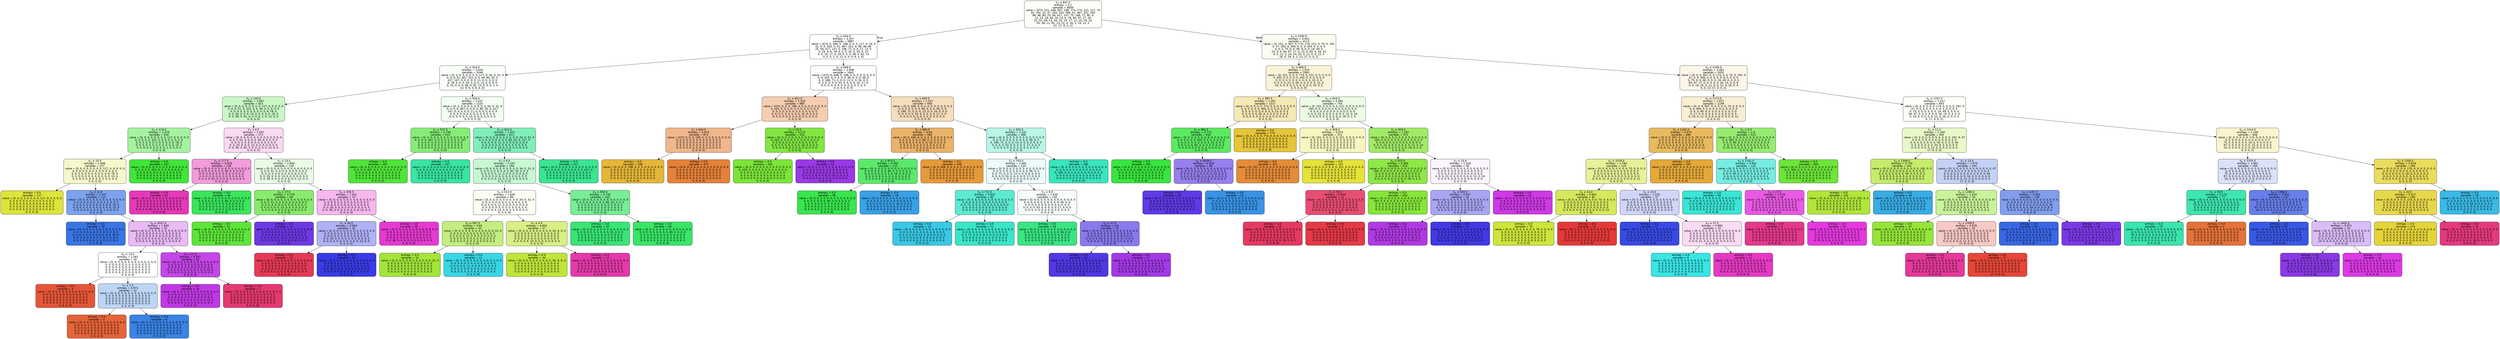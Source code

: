 digraph Tree {
node [shape=box, style="filled, rounded", color="black", fontname=helvetica] ;
edge [fontname=helvetica] ;
0 [label=<X<SUB>4</SUB> &le; 847.5<br/>entropy = 5.1<br/>samples = 8000<br/>value = [474, 151, 448, 567, 198, 774, 174, 221, 117, 70<br/>34, 192, 31, 47, 293, 203, 394, 51, 467, 322, 455<br/>96, 46, 80, 25, 56, 417, 147, 75, 186, 71, 90, 9<br/>11, 13, 19, 49, 16, 23, 6, 78, 94, 97, 17, 20<br/>22, 53, 65, 13, 34, 15, 10, 17, 12, 15, 24, 10<br/>25, 38, 11, 92, 13, 12, 4, 16, 1, 19, 12, 2<br/>12, 17, 6, 4, 2]>, fillcolor="#fefdf9"] ;
1 [label=<X<SUB>4</SUB> &le; 634.0<br/>entropy = 4.207<br/>samples = 3887<br/>value = [474, 0, 448, 0, 198, 0, 0, 0, 117, 0, 34, 0<br/>31, 0, 0, 203, 0, 51, 467, 322, 0, 96, 46, 80<br/>25, 56, 417, 147, 0, 186, 71, 0, 0, 11, 13, 0<br/>0, 16, 0, 6, 78, 0, 0, 0, 20, 0, 53, 0, 13<br/>0, 0, 10, 17, 0, 15, 0, 0, 0, 38, 0, 92, 13<br/>0, 0, 0, 1, 0, 12, 0, 0, 0, 6, 4, 0]>, fillcolor="#ffffff"] ;
0 -> 1 [labeldistance=2.5, labelangle=45, headlabel="True"] ;
2 [label=<X<SUB>4</SUB> &le; 524.0<br/>entropy = 3.443<br/>samples = 2046<br/>value = [0, 0, 0, 0, 0, 0, 0, 0, 117, 0, 34, 0, 31, 0<br/>0, 0, 0, 51, 467, 322, 0, 0, 46, 80, 25, 0<br/>417, 147, 0, 0, 0, 0, 0, 11, 0, 0, 0, 0, 0<br/>6, 78, 0, 0, 0, 20, 0, 0, 0, 13, 0, 0, 0, 0<br/>0, 15, 0, 0, 0, 38, 0, 92, 13, 0, 0, 0, 1, 0<br/>12, 0, 0, 0, 6, 4, 0]>, fillcolor="#fafef9"] ;
1 -> 2 ;
3 [label=<X<SUB>4</SUB> &le; 143.0<br/>entropy = 2.867<br/>samples = 821<br/>value = [0, 0, 0, 0, 0, 0, 0, 0, 117, 0, 0, 0, 0, 0<br/>0, 0, 0, 51, 0, 322, 0, 0, 46, 0, 0, 0, 0, 0<br/>0, 0, 0, 0, 0, 0, 0, 0, 0, 0, 0, 6, 78, 0<br/>0, 0, 20, 0, 0, 0, 13, 0, 0, 0, 0, 0, 15, 0<br/>0, 0, 38, 0, 92, 0, 0, 0, 0, 1, 0, 12, 0, 0<br/>0, 6, 4, 0]>, fillcolor="#c8f7c5"] ;
2 -> 3 ;
4 [label=<X<SUB>4</SUB> &le; 119.5<br/>entropy = 1.679<br/>samples = 549<br/>value = [0, 0, 0, 0, 0, 0, 0, 0, 117, 0, 0, 0, 0, 0<br/>0, 0, 0, 0, 0, 322, 0, 0, 0, 0, 0, 0, 0, 0<br/>0, 0, 0, 0, 0, 0, 0, 0, 0, 0, 0, 6, 78, 0<br/>0, 0, 0, 0, 0, 0, 0, 0, 0, 0, 0, 0, 15, 0<br/>0, 0, 0, 0, 0, 0, 0, 0, 0, 1, 0, 0, 0, 0<br/>0, 6, 4, 0]>, fillcolor="#a5f3a1"] ;
3 -> 4 ;
5 [label=<X<SUB>4</SUB> &le; 10.5<br/>entropy = 1.696<br/>samples = 227<br/>value = [0, 0, 0, 0, 0, 0, 0, 0, 117, 0, 0, 0, 0, 0<br/>0, 0, 0, 0, 0, 0, 0, 0, 0, 0, 0, 0, 0, 0<br/>0, 0, 0, 0, 0, 0, 0, 0, 0, 0, 0, 6, 78, 0<br/>0, 0, 0, 0, 0, 0, 0, 0, 0, 0, 0, 0, 15, 0<br/>0, 0, 0, 0, 0, 0, 0, 0, 0, 1, 0, 0, 0, 0<br/>0, 6, 4, 0]>, fillcolor="#f6f8cb"] ;
4 -> 5 ;
6 [label=<entropy = 0.0<br/>samples = 117<br/>value = [0, 0, 0, 0, 0, 0, 0, 0, 117, 0, 0, 0, 0, 0<br/>0, 0, 0, 0, 0, 0, 0, 0, 0, 0, 0, 0, 0, 0<br/>0, 0, 0, 0, 0, 0, 0, 0, 0, 0, 0, 0, 0, 0<br/>0, 0, 0, 0, 0, 0, 0, 0, 0, 0, 0, 0, 0, 0<br/>0, 0, 0, 0, 0, 0, 0, 0, 0, 0, 0, 0, 0, 0<br/>0, 0, 0, 0]>, fillcolor="#dce539"] ;
5 -> 6 ;
7 [label=<X<SUB>4</SUB> &le; 22.0<br/>entropy = 1.437<br/>samples = 110<br/>value = [0, 0, 0, 0, 0, 0, 0, 0, 0, 0, 0, 0, 0, 0<br/>0, 0, 0, 0, 0, 0, 0, 0, 0, 0, 0, 0, 0, 0<br/>0, 0, 0, 0, 0, 0, 0, 0, 0, 0, 0, 6, 78, 0<br/>0, 0, 0, 0, 0, 0, 0, 0, 0, 0, 0, 0, 15, 0<br/>0, 0, 0, 0, 0, 0, 0, 0, 0, 1, 0, 0, 0, 0<br/>0, 6, 4, 0]>, fillcolor="#7ca3ee"] ;
5 -> 7 ;
8 [label=<entropy = 0.0<br/>samples = 78<br/>value = [0, 0, 0, 0, 0, 0, 0, 0, 0, 0, 0, 0, 0, 0<br/>0, 0, 0, 0, 0, 0, 0, 0, 0, 0, 0, 0, 0, 0<br/>0, 0, 0, 0, 0, 0, 0, 0, 0, 0, 0, 0, 78, 0<br/>0, 0, 0, 0, 0, 0, 0, 0, 0, 0, 0, 0, 0, 0<br/>0, 0, 0, 0, 0, 0, 0, 0, 0, 0, 0, 0, 0, 0<br/>0, 0, 0, 0]>, fillcolor="#3975e5"] ;
7 -> 8 ;
9 [label=<X<SUB>6</SUB> &le; 3337.0<br/>entropy = 1.949<br/>samples = 32<br/>value = [0, 0, 0, 0, 0, 0, 0, 0, 0, 0, 0, 0, 0, 0<br/>0, 0, 0, 0, 0, 0, 0, 0, 0, 0, 0, 0, 0, 0<br/>0, 0, 0, 0, 0, 0, 0, 0, 0, 0, 0, 6, 0, 0<br/>0, 0, 0, 0, 0, 0, 0, 0, 0, 0, 0, 0, 15, 0<br/>0, 0, 0, 0, 0, 0, 0, 0, 0, 1, 0, 0, 0, 0<br/>0, 6, 4, 0]>, fillcolor="#e9baf6"] ;
7 -> 9 ;
10 [label=<X<SUB>0</SUB> &le; 13.0<br/>entropy = 1.561<br/>samples = 16<br/>value = [0, 0, 0, 0, 0, 0, 0, 0, 0, 0, 0, 0, 0, 0<br/>0, 0, 0, 0, 0, 0, 0, 0, 0, 0, 0, 0, 0, 0<br/>0, 0, 0, 0, 0, 0, 0, 0, 0, 0, 0, 6, 0, 0<br/>0, 0, 0, 0, 0, 0, 0, 0, 0, 0, 0, 0, 0, 0<br/>0, 0, 0, 0, 0, 0, 0, 0, 0, 0, 0, 0, 0, 0<br/>0, 6, 4, 0]>, fillcolor="#ffffff"] ;
9 -> 10 ;
11 [label=<entropy = 0.0<br/>samples = 6<br/>value = [0, 0, 0, 0, 0, 0, 0, 0, 0, 0, 0, 0, 0, 0<br/>0, 0, 0, 0, 0, 0, 0, 0, 0, 0, 0, 0, 0, 0<br/>0, 0, 0, 0, 0, 0, 0, 0, 0, 0, 0, 0, 0, 0<br/>0, 0, 0, 0, 0, 0, 0, 0, 0, 0, 0, 0, 0, 0<br/>0, 0, 0, 0, 0, 0, 0, 0, 0, 0, 0, 0, 0, 0<br/>0, 6, 0, 0]>, fillcolor="#e55639"] ;
10 -> 11 ;
12 [label=<X<SUB>7</SUB> &le; 1.5<br/>entropy = 0.971<br/>samples = 10<br/>value = [0, 0, 0, 0, 0, 0, 0, 0, 0, 0, 0, 0, 0, 0<br/>0, 0, 0, 0, 0, 0, 0, 0, 0, 0, 0, 0, 0, 0<br/>0, 0, 0, 0, 0, 0, 0, 0, 0, 0, 0, 6, 0, 0<br/>0, 0, 0, 0, 0, 0, 0, 0, 0, 0, 0, 0, 0, 0<br/>0, 0, 0, 0, 0, 0, 0, 0, 0, 0, 0, 0, 0, 0<br/>0, 0, 4, 0]>, fillcolor="#bdd6f6"] ;
10 -> 12 ;
13 [label=<entropy = 0.0<br/>samples = 4<br/>value = [0, 0, 0, 0, 0, 0, 0, 0, 0, 0, 0, 0, 0, 0<br/>0, 0, 0, 0, 0, 0, 0, 0, 0, 0, 0, 0, 0, 0<br/>0, 0, 0, 0, 0, 0, 0, 0, 0, 0, 0, 0, 0, 0<br/>0, 0, 0, 0, 0, 0, 0, 0, 0, 0, 0, 0, 0, 0<br/>0, 0, 0, 0, 0, 0, 0, 0, 0, 0, 0, 0, 0, 0<br/>0, 0, 4, 0]>, fillcolor="#e56439"] ;
12 -> 13 ;
14 [label=<entropy = 0.0<br/>samples = 6<br/>value = [0, 0, 0, 0, 0, 0, 0, 0, 0, 0, 0, 0, 0, 0<br/>0, 0, 0, 0, 0, 0, 0, 0, 0, 0, 0, 0, 0, 0<br/>0, 0, 0, 0, 0, 0, 0, 0, 0, 0, 0, 6, 0, 0<br/>0, 0, 0, 0, 0, 0, 0, 0, 0, 0, 0, 0, 0, 0<br/>0, 0, 0, 0, 0, 0, 0, 0, 0, 0, 0, 0, 0, 0<br/>0, 0, 0, 0]>, fillcolor="#3983e5"] ;
12 -> 14 ;
15 [label=<X<SUB>3</SUB> &le; 17.0<br/>entropy = 0.337<br/>samples = 16<br/>value = [0, 0, 0, 0, 0, 0, 0, 0, 0, 0, 0, 0, 0, 0<br/>0, 0, 0, 0, 0, 0, 0, 0, 0, 0, 0, 0, 0, 0<br/>0, 0, 0, 0, 0, 0, 0, 0, 0, 0, 0, 0, 0, 0<br/>0, 0, 0, 0, 0, 0, 0, 0, 0, 0, 0, 0, 15, 0<br/>0, 0, 0, 0, 0, 0, 0, 0, 0, 1, 0, 0, 0, 0<br/>0, 0, 0, 0]>, fillcolor="#c446e7"] ;
9 -> 15 ;
16 [label=<entropy = 0.0<br/>samples = 15<br/>value = [0, 0, 0, 0, 0, 0, 0, 0, 0, 0, 0, 0, 0, 0<br/>0, 0, 0, 0, 0, 0, 0, 0, 0, 0, 0, 0, 0, 0<br/>0, 0, 0, 0, 0, 0, 0, 0, 0, 0, 0, 0, 0, 0<br/>0, 0, 0, 0, 0, 0, 0, 0, 0, 0, 0, 0, 15, 0<br/>0, 0, 0, 0, 0, 0, 0, 0, 0, 0, 0, 0, 0, 0<br/>0, 0, 0, 0]>, fillcolor="#c039e5"] ;
15 -> 16 ;
17 [label=<entropy = 0.0<br/>samples = 1<br/>value = [0, 0, 0, 0, 0, 0, 0, 0, 0, 0, 0, 0, 0, 0<br/>0, 0, 0, 0, 0, 0, 0, 0, 0, 0, 0, 0, 0, 0<br/>0, 0, 0, 0, 0, 0, 0, 0, 0, 0, 0, 0, 0, 0<br/>0, 0, 0, 0, 0, 0, 0, 0, 0, 0, 0, 0, 0, 0<br/>0, 0, 0, 0, 0, 0, 0, 0, 0, 1, 0, 0, 0, 0<br/>0, 0, 0, 0]>, fillcolor="#e5396f"] ;
15 -> 17 ;
18 [label=<entropy = 0.0<br/>samples = 322<br/>value = [0, 0, 0, 0, 0, 0, 0, 0, 0, 0, 0, 0, 0, 0<br/>0, 0, 0, 0, 0, 322, 0, 0, 0, 0, 0, 0, 0, 0<br/>0, 0, 0, 0, 0, 0, 0, 0, 0, 0, 0, 0, 0, 0<br/>0, 0, 0, 0, 0, 0, 0, 0, 0, 0, 0, 0, 0, 0<br/>0, 0, 0, 0, 0, 0, 0, 0, 0, 0, 0, 0, 0, 0<br/>0, 0, 0, 0]>, fillcolor="#41e539"] ;
4 -> 18 ;
19 [label=<X<SUB>3</SUB> &le; 6.5<br/>entropy = 2.497<br/>samples = 272<br/>value = [0, 0, 0, 0, 0, 0, 0, 0, 0, 0, 0, 0, 0, 0<br/>0, 0, 0, 51, 0, 0, 0, 0, 46, 0, 0, 0, 0, 0<br/>0, 0, 0, 0, 0, 0, 0, 0, 0, 0, 0, 0, 0, 0<br/>0, 0, 20, 0, 0, 0, 13, 0, 0, 0, 0, 0, 0, 0<br/>0, 0, 38, 0, 92, 0, 0, 0, 0, 0, 0, 12, 0, 0<br/>0, 0, 0, 0]>, fillcolor="#fadaf2"] ;
3 -> 19 ;
20 [label=<X<SUB>4</SUB> &le; 177.5<br/>entropy = 0.918<br/>samples = 138<br/>value = [0, 0, 0, 0, 0, 0, 0, 0, 0, 0, 0, 0, 0, 0<br/>0, 0, 0, 0, 0, 0, 0, 0, 46, 0, 0, 0, 0, 0<br/>0, 0, 0, 0, 0, 0, 0, 0, 0, 0, 0, 0, 0, 0<br/>0, 0, 0, 0, 0, 0, 0, 0, 0, 0, 0, 0, 0, 0<br/>0, 0, 0, 0, 92, 0, 0, 0, 0, 0, 0, 0, 0, 0<br/>0, 0, 0, 0]>, fillcolor="#f29cdb"] ;
19 -> 20 ;
21 [label=<entropy = 0.0<br/>samples = 92<br/>value = [0, 0, 0, 0, 0, 0, 0, 0, 0, 0, 0, 0, 0, 0<br/>0, 0, 0, 0, 0, 0, 0, 0, 0, 0, 0, 0, 0, 0<br/>0, 0, 0, 0, 0, 0, 0, 0, 0, 0, 0, 0, 0, 0<br/>0, 0, 0, 0, 0, 0, 0, 0, 0, 0, 0, 0, 0, 0<br/>0, 0, 0, 0, 92, 0, 0, 0, 0, 0, 0, 0, 0, 0<br/>0, 0, 0, 0]>, fillcolor="#e539b7"] ;
20 -> 21 ;
22 [label=<entropy = 0.0<br/>samples = 46<br/>value = [0, 0, 0, 0, 0, 0, 0, 0, 0, 0, 0, 0, 0, 0<br/>0, 0, 0, 0, 0, 0, 0, 0, 46, 0, 0, 0, 0, 0<br/>0, 0, 0, 0, 0, 0, 0, 0, 0, 0, 0, 0, 0, 0<br/>0, 0, 0, 0, 0, 0, 0, 0, 0, 0, 0, 0, 0, 0<br/>0, 0, 0, 0, 0, 0, 0, 0, 0, 0, 0, 0, 0, 0<br/>0, 0, 0, 0]>, fillcolor="#39e55b"] ;
20 -> 22 ;
23 [label=<X<SUB>2</SUB> &le; 23.5<br/>entropy = 2.094<br/>samples = 134<br/>value = [0, 0, 0, 0, 0, 0, 0, 0, 0, 0, 0, 0, 0, 0<br/>0, 0, 0, 51, 0, 0, 0, 0, 0, 0, 0, 0, 0, 0<br/>0, 0, 0, 0, 0, 0, 0, 0, 0, 0, 0, 0, 0, 0<br/>0, 0, 20, 0, 0, 0, 13, 0, 0, 0, 0, 0, 0, 0<br/>0, 0, 38, 0, 0, 0, 0, 0, 0, 0, 0, 12, 0, 0<br/>0, 0, 0, 0]>, fillcolor="#e9fbe4"] ;
19 -> 23 ;
24 [label=<X<SUB>0</SUB> &le; 17.5<br/>entropy = 0.728<br/>samples = 64<br/>value = [0, 0, 0, 0, 0, 0, 0, 0, 0, 0, 0, 0, 0, 0<br/>0, 0, 0, 51, 0, 0, 0, 0, 0, 0, 0, 0, 0, 0<br/>0, 0, 0, 0, 0, 0, 0, 0, 0, 0, 0, 0, 0, 0<br/>0, 0, 0, 0, 0, 0, 13, 0, 0, 0, 0, 0, 0, 0<br/>0, 0, 0, 0, 0, 0, 0, 0, 0, 0, 0, 0, 0, 0<br/>0, 0, 0, 0]>, fillcolor="#87ec6b"] ;
23 -> 24 ;
25 [label=<entropy = 0.0<br/>samples = 51<br/>value = [0, 0, 0, 0, 0, 0, 0, 0, 0, 0, 0, 0, 0, 0<br/>0, 0, 0, 51, 0, 0, 0, 0, 0, 0, 0, 0, 0, 0<br/>0, 0, 0, 0, 0, 0, 0, 0, 0, 0, 0, 0, 0, 0<br/>0, 0, 0, 0, 0, 0, 0, 0, 0, 0, 0, 0, 0, 0<br/>0, 0, 0, 0, 0, 0, 0, 0, 0, 0, 0, 0, 0, 0<br/>0, 0, 0, 0]>, fillcolor="#5ee539"] ;
24 -> 25 ;
26 [label=<entropy = 0.0<br/>samples = 13<br/>value = [0, 0, 0, 0, 0, 0, 0, 0, 0, 0, 0, 0, 0, 0<br/>0, 0, 0, 0, 0, 0, 0, 0, 0, 0, 0, 0, 0, 0<br/>0, 0, 0, 0, 0, 0, 0, 0, 0, 0, 0, 0, 0, 0<br/>0, 0, 0, 0, 0, 0, 13, 0, 0, 0, 0, 0, 0, 0<br/>0, 0, 0, 0, 0, 0, 0, 0, 0, 0, 0, 0, 0, 0<br/>0, 0, 0, 0]>, fillcolor="#6d39e5"] ;
24 -> 26 ;
27 [label=<X<SUB>4</SUB> &le; 355.5<br/>entropy = 1.431<br/>samples = 70<br/>value = [0, 0, 0, 0, 0, 0, 0, 0, 0, 0, 0, 0, 0, 0<br/>0, 0, 0, 0, 0, 0, 0, 0, 0, 0, 0, 0, 0, 0<br/>0, 0, 0, 0, 0, 0, 0, 0, 0, 0, 0, 0, 0, 0<br/>0, 0, 20, 0, 0, 0, 0, 0, 0, 0, 0, 0, 0, 0<br/>0, 0, 38, 0, 0, 0, 0, 0, 0, 0, 0, 12, 0, 0<br/>0, 0, 0, 0]>, fillcolor="#f6b8ee"] ;
23 -> 27 ;
28 [label=<X<SUB>2</SUB> &le; 30.0<br/>entropy = 0.954<br/>samples = 32<br/>value = [0, 0, 0, 0, 0, 0, 0, 0, 0, 0, 0, 0, 0, 0<br/>0, 0, 0, 0, 0, 0, 0, 0, 0, 0, 0, 0, 0, 0<br/>0, 0, 0, 0, 0, 0, 0, 0, 0, 0, 0, 0, 0, 0<br/>0, 0, 20, 0, 0, 0, 0, 0, 0, 0, 0, 0, 0, 0<br/>0, 0, 0, 0, 0, 0, 0, 0, 0, 0, 0, 12, 0, 0<br/>0, 0, 0, 0]>, fillcolor="#b0b1f5"] ;
27 -> 28 ;
29 [label=<entropy = 0.0<br/>samples = 12<br/>value = [0, 0, 0, 0, 0, 0, 0, 0, 0, 0, 0, 0, 0, 0<br/>0, 0, 0, 0, 0, 0, 0, 0, 0, 0, 0, 0, 0, 0<br/>0, 0, 0, 0, 0, 0, 0, 0, 0, 0, 0, 0, 0, 0<br/>0, 0, 0, 0, 0, 0, 0, 0, 0, 0, 0, 0, 0, 0<br/>0, 0, 0, 0, 0, 0, 0, 0, 0, 0, 0, 12, 0, 0<br/>0, 0, 0, 0]>, fillcolor="#e53956"] ;
28 -> 29 ;
30 [label=<entropy = 0.0<br/>samples = 20<br/>value = [0, 0, 0, 0, 0, 0, 0, 0, 0, 0, 0, 0, 0, 0<br/>0, 0, 0, 0, 0, 0, 0, 0, 0, 0, 0, 0, 0, 0<br/>0, 0, 0, 0, 0, 0, 0, 0, 0, 0, 0, 0, 0, 0<br/>0, 0, 20, 0, 0, 0, 0, 0, 0, 0, 0, 0, 0, 0<br/>0, 0, 0, 0, 0, 0, 0, 0, 0, 0, 0, 0, 0, 0<br/>0, 0, 0, 0]>, fillcolor="#393ce5"] ;
28 -> 30 ;
31 [label=<entropy = 0.0<br/>samples = 38<br/>value = [0, 0, 0, 0, 0, 0, 0, 0, 0, 0, 0, 0, 0, 0<br/>0, 0, 0, 0, 0, 0, 0, 0, 0, 0, 0, 0, 0, 0<br/>0, 0, 0, 0, 0, 0, 0, 0, 0, 0, 0, 0, 0, 0<br/>0, 0, 0, 0, 0, 0, 0, 0, 0, 0, 0, 0, 0, 0<br/>0, 0, 38, 0, 0, 0, 0, 0, 0, 0, 0, 0, 0, 0<br/>0, 0, 0, 0]>, fillcolor="#e539d1"] ;
27 -> 31 ;
32 [label=<X<SUB>4</SUB> &le; 554.5<br/>entropy = 2.207<br/>samples = 1225<br/>value = [0, 0, 0, 0, 0, 0, 0, 0, 0, 0, 34, 0, 31, 0<br/>0, 0, 0, 0, 467, 0, 0, 0, 0, 80, 25, 0, 417<br/>147, 0, 0, 0, 0, 0, 11, 0, 0, 0, 0, 0, 0, 0<br/>0, 0, 0, 0, 0, 0, 0, 0, 0, 0, 0, 0, 0, 0<br/>0, 0, 0, 0, 0, 0, 13, 0, 0, 0, 0, 0, 0, 0<br/>0, 0, 0, 0, 0]>, fillcolor="#f4fdf3"] ;
2 -> 32 ;
33 [label=<X<SUB>4</SUB> &le; 537.5<br/>entropy = 0.794<br/>samples = 614<br/>value = [0, 0, 0, 0, 0, 0, 0, 0, 0, 0, 0, 0, 0, 0<br/>0, 0, 0, 0, 467, 0, 0, 0, 0, 0, 0, 0, 0, 147<br/>0, 0, 0, 0, 0, 0, 0, 0, 0, 0, 0, 0, 0, 0<br/>0, 0, 0, 0, 0, 0, 0, 0, 0, 0, 0, 0, 0, 0<br/>0, 0, 0, 0, 0, 0, 0, 0, 0, 0, 0, 0, 0, 0<br/>0, 0, 0, 0]>, fillcolor="#87ed77"] ;
32 -> 33 ;
34 [label=<entropy = 0.0<br/>samples = 467<br/>value = [0, 0, 0, 0, 0, 0, 0, 0, 0, 0, 0, 0, 0, 0<br/>0, 0, 0, 0, 467, 0, 0, 0, 0, 0, 0, 0, 0, 0<br/>0, 0, 0, 0, 0, 0, 0, 0, 0, 0, 0, 0, 0, 0<br/>0, 0, 0, 0, 0, 0, 0, 0, 0, 0, 0, 0, 0, 0<br/>0, 0, 0, 0, 0, 0, 0, 0, 0, 0, 0, 0, 0, 0<br/>0, 0, 0, 0]>, fillcolor="#50e539"] ;
33 -> 34 ;
35 [label=<entropy = 0.0<br/>samples = 147<br/>value = [0, 0, 0, 0, 0, 0, 0, 0, 0, 0, 0, 0, 0, 0<br/>0, 0, 0, 0, 0, 0, 0, 0, 0, 0, 0, 0, 0, 147<br/>0, 0, 0, 0, 0, 0, 0, 0, 0, 0, 0, 0, 0, 0<br/>0, 0, 0, 0, 0, 0, 0, 0, 0, 0, 0, 0, 0, 0<br/>0, 0, 0, 0, 0, 0, 0, 0, 0, 0, 0, 0, 0, 0<br/>0, 0, 0, 0]>, fillcolor="#39e5a0"] ;
33 -> 35 ;
36 [label=<X<SUB>4</SUB> &le; 622.0<br/>entropy = 1.621<br/>samples = 611<br/>value = [0, 0, 0, 0, 0, 0, 0, 0, 0, 0, 34, 0, 31, 0<br/>0, 0, 0, 0, 0, 0, 0, 0, 0, 80, 25, 0, 417, 0<br/>0, 0, 0, 0, 0, 11, 0, 0, 0, 0, 0, 0, 0, 0<br/>0, 0, 0, 0, 0, 0, 0, 0, 0, 0, 0, 0, 0, 0<br/>0, 0, 0, 0, 0, 13, 0, 0, 0, 0, 0, 0, 0, 0<br/>0, 0, 0, 0]>, fillcolor="#81eeba"] ;
32 -> 36 ;
37 [label=<X<SUB>3</SUB> &le; 8.0<br/>entropy = 2.267<br/>samples = 194<br/>value = [0, 0, 0, 0, 0, 0, 0, 0, 0, 0, 34, 0, 31, 0<br/>0, 0, 0, 0, 0, 0, 0, 0, 0, 80, 25, 0, 0, 0<br/>0, 0, 0, 0, 0, 11, 0, 0, 0, 0, 0, 0, 0, 0<br/>0, 0, 0, 0, 0, 0, 0, 0, 0, 0, 0, 0, 0, 0<br/>0, 0, 0, 0, 0, 13, 0, 0, 0, 0, 0, 0, 0, 0<br/>0, 0, 0, 0]>, fillcolor="#c6f8d3"] ;
36 -> 37 ;
38 [label=<X<SUB>4</SUB> &le; 613.0<br/>entropy = 1.839<br/>samples = 89<br/>value = [0, 0, 0, 0, 0, 0, 0, 0, 0, 0, 34, 0, 31, 0<br/>0, 0, 0, 0, 0, 0, 0, 0, 0, 0, 0, 0, 0, 0<br/>0, 0, 0, 0, 0, 11, 0, 0, 0, 0, 0, 0, 0, 0<br/>0, 0, 0, 0, 0, 0, 0, 0, 0, 0, 0, 0, 0, 0<br/>0, 0, 0, 0, 0, 13, 0, 0, 0, 0, 0, 0, 0, 0<br/>0, 0, 0, 0]>, fillcolor="#fcfef5"] ;
37 -> 38 ;
39 [label=<X<SUB>4</SUB> &le; 587.0<br/>entropy = 0.83<br/>samples = 42<br/>value = [0, 0, 0, 0, 0, 0, 0, 0, 0, 0, 0, 0, 31, 0<br/>0, 0, 0, 0, 0, 0, 0, 0, 0, 0, 0, 0, 0, 0<br/>0, 0, 0, 0, 0, 11, 0, 0, 0, 0, 0, 0, 0, 0<br/>0, 0, 0, 0, 0, 0, 0, 0, 0, 0, 0, 0, 0, 0<br/>0, 0, 0, 0, 0, 0, 0, 0, 0, 0, 0, 0, 0, 0<br/>0, 0, 0, 0]>, fillcolor="#c4ee7f"] ;
38 -> 39 ;
40 [label=<entropy = 0.0<br/>samples = 31<br/>value = [0, 0, 0, 0, 0, 0, 0, 0, 0, 0, 0, 0, 31, 0<br/>0, 0, 0, 0, 0, 0, 0, 0, 0, 0, 0, 0, 0, 0<br/>0, 0, 0, 0, 0, 0, 0, 0, 0, 0, 0, 0, 0, 0<br/>0, 0, 0, 0, 0, 0, 0, 0, 0, 0, 0, 0, 0, 0<br/>0, 0, 0, 0, 0, 0, 0, 0, 0, 0, 0, 0, 0, 0<br/>0, 0, 0, 0]>, fillcolor="#a3e539"] ;
39 -> 40 ;
41 [label=<entropy = 0.0<br/>samples = 11<br/>value = [0, 0, 0, 0, 0, 0, 0, 0, 0, 0, 0, 0, 0, 0<br/>0, 0, 0, 0, 0, 0, 0, 0, 0, 0, 0, 0, 0, 0<br/>0, 0, 0, 0, 0, 11, 0, 0, 0, 0, 0, 0, 0, 0<br/>0, 0, 0, 0, 0, 0, 0, 0, 0, 0, 0, 0, 0, 0<br/>0, 0, 0, 0, 0, 0, 0, 0, 0, 0, 0, 0, 0, 0<br/>0, 0, 0, 0]>, fillcolor="#39d7e5"] ;
39 -> 41 ;
42 [label=<X<SUB>7</SUB> &le; 4.5<br/>entropy = 0.851<br/>samples = 47<br/>value = [0, 0, 0, 0, 0, 0, 0, 0, 0, 0, 34, 0, 0, 0<br/>0, 0, 0, 0, 0, 0, 0, 0, 0, 0, 0, 0, 0, 0<br/>0, 0, 0, 0, 0, 0, 0, 0, 0, 0, 0, 0, 0, 0<br/>0, 0, 0, 0, 0, 0, 0, 0, 0, 0, 0, 0, 0, 0<br/>0, 0, 0, 0, 0, 13, 0, 0, 0, 0, 0, 0, 0, 0<br/>0, 0, 0, 0]>, fillcolor="#d8ef85"] ;
38 -> 42 ;
43 [label=<entropy = 0.0<br/>samples = 34<br/>value = [0, 0, 0, 0, 0, 0, 0, 0, 0, 0, 34, 0, 0, 0<br/>0, 0, 0, 0, 0, 0, 0, 0, 0, 0, 0, 0, 0, 0<br/>0, 0, 0, 0, 0, 0, 0, 0, 0, 0, 0, 0, 0, 0<br/>0, 0, 0, 0, 0, 0, 0, 0, 0, 0, 0, 0, 0, 0<br/>0, 0, 0, 0, 0, 0, 0, 0, 0, 0, 0, 0, 0, 0<br/>0, 0, 0, 0]>, fillcolor="#c0e539"] ;
42 -> 43 ;
44 [label=<entropy = 0.0<br/>samples = 13<br/>value = [0, 0, 0, 0, 0, 0, 0, 0, 0, 0, 0, 0, 0, 0<br/>0, 0, 0, 0, 0, 0, 0, 0, 0, 0, 0, 0, 0, 0<br/>0, 0, 0, 0, 0, 0, 0, 0, 0, 0, 0, 0, 0, 0<br/>0, 0, 0, 0, 0, 0, 0, 0, 0, 0, 0, 0, 0, 0<br/>0, 0, 0, 0, 0, 13, 0, 0, 0, 0, 0, 0, 0, 0<br/>0, 0, 0, 0]>, fillcolor="#e539a9"] ;
42 -> 44 ;
45 [label=<X<SUB>4</SUB> &le; 594.0<br/>entropy = 0.792<br/>samples = 105<br/>value = [0, 0, 0, 0, 0, 0, 0, 0, 0, 0, 0, 0, 0, 0<br/>0, 0, 0, 0, 0, 0, 0, 0, 0, 80, 25, 0, 0, 0<br/>0, 0, 0, 0, 0, 0, 0, 0, 0, 0, 0, 0, 0, 0<br/>0, 0, 0, 0, 0, 0, 0, 0, 0, 0, 0, 0, 0, 0<br/>0, 0, 0, 0, 0, 0, 0, 0, 0, 0, 0, 0, 0, 0<br/>0, 0, 0, 0]>, fillcolor="#77ed96"] ;
37 -> 45 ;
46 [label=<entropy = 0.0<br/>samples = 25<br/>value = [0, 0, 0, 0, 0, 0, 0, 0, 0, 0, 0, 0, 0, 0<br/>0, 0, 0, 0, 0, 0, 0, 0, 0, 0, 25, 0, 0, 0<br/>0, 0, 0, 0, 0, 0, 0, 0, 0, 0, 0, 0, 0, 0<br/>0, 0, 0, 0, 0, 0, 0, 0, 0, 0, 0, 0, 0, 0<br/>0, 0, 0, 0, 0, 0, 0, 0, 0, 0, 0, 0, 0, 0<br/>0, 0, 0, 0]>, fillcolor="#39e575"] ;
45 -> 46 ;
47 [label=<entropy = 0.0<br/>samples = 80<br/>value = [0, 0, 0, 0, 0, 0, 0, 0, 0, 0, 0, 0, 0, 0<br/>0, 0, 0, 0, 0, 0, 0, 0, 0, 80, 0, 0, 0, 0<br/>0, 0, 0, 0, 0, 0, 0, 0, 0, 0, 0, 0, 0, 0<br/>0, 0, 0, 0, 0, 0, 0, 0, 0, 0, 0, 0, 0, 0<br/>0, 0, 0, 0, 0, 0, 0, 0, 0, 0, 0, 0, 0, 0<br/>0, 0, 0, 0]>, fillcolor="#39e567"] ;
45 -> 47 ;
48 [label=<entropy = 0.0<br/>samples = 417<br/>value = [0, 0, 0, 0, 0, 0, 0, 0, 0, 0, 0, 0, 0, 0<br/>0, 0, 0, 0, 0, 0, 0, 0, 0, 0, 0, 0, 417, 0<br/>0, 0, 0, 0, 0, 0, 0, 0, 0, 0, 0, 0, 0, 0<br/>0, 0, 0, 0, 0, 0, 0, 0, 0, 0, 0, 0, 0, 0<br/>0, 0, 0, 0, 0, 0, 0, 0, 0, 0, 0, 0, 0, 0<br/>0, 0, 0, 0]>, fillcolor="#39e592"] ;
36 -> 48 ;
49 [label=<X<SUB>4</SUB> &le; 669.5<br/>entropy = 2.948<br/>samples = 1841<br/>value = [474, 0, 448, 0, 198, 0, 0, 0, 0, 0, 0, 0, 0<br/>0, 0, 203, 0, 0, 0, 0, 0, 96, 0, 0, 0, 56, 0<br/>0, 0, 186, 71, 0, 0, 0, 13, 0, 0, 16, 0, 0<br/>0, 0, 0, 0, 0, 0, 53, 0, 0, 0, 0, 10, 17, 0<br/>0, 0, 0, 0, 0, 0, 0, 0, 0, 0, 0, 0, 0, 0<br/>0, 0, 0, 0, 0, 0]>, fillcolor="#fffdfb"] ;
1 -> 49 ;
50 [label=<X<SUB>4</SUB> &le; 651.5<br/>entropy = 1.526<br/>samples = 885<br/>value = [474, 0, 0, 0, 198, 0, 0, 0, 0, 0, 0, 0, 0, 0<br/>0, 203, 0, 0, 0, 0, 0, 0, 0, 0, 0, 0, 0, 0<br/>0, 0, 0, 0, 0, 0, 0, 0, 0, 0, 0, 0, 0, 0<br/>0, 0, 0, 0, 0, 0, 0, 0, 0, 10, 0, 0, 0, 0<br/>0, 0, 0, 0, 0, 0, 0, 0, 0, 0, 0, 0, 0, 0<br/>0, 0, 0, 0]>, fillcolor="#f5cdb0"] ;
49 -> 50 ;
51 [label=<X<SUB>4</SUB> &le; 644.0<br/>entropy = 0.875<br/>samples = 672<br/>value = [474, 0, 0, 0, 198, 0, 0, 0, 0, 0, 0, 0, 0, 0<br/>0, 0, 0, 0, 0, 0, 0, 0, 0, 0, 0, 0, 0, 0<br/>0, 0, 0, 0, 0, 0, 0, 0, 0, 0, 0, 0, 0, 0<br/>0, 0, 0, 0, 0, 0, 0, 0, 0, 0, 0, 0, 0, 0<br/>0, 0, 0, 0, 0, 0, 0, 0, 0, 0, 0, 0, 0, 0<br/>0, 0, 0, 0]>, fillcolor="#f0b68c"] ;
50 -> 51 ;
52 [label=<entropy = 0.0<br/>samples = 198<br/>value = [0, 0, 0, 0, 198, 0, 0, 0, 0, 0, 0, 0, 0, 0<br/>0, 0, 0, 0, 0, 0, 0, 0, 0, 0, 0, 0, 0, 0<br/>0, 0, 0, 0, 0, 0, 0, 0, 0, 0, 0, 0, 0, 0<br/>0, 0, 0, 0, 0, 0, 0, 0, 0, 0, 0, 0, 0, 0<br/>0, 0, 0, 0, 0, 0, 0, 0, 0, 0, 0, 0, 0, 0<br/>0, 0, 0, 0]>, fillcolor="#e5b739"] ;
51 -> 52 ;
53 [label=<entropy = 0.0<br/>samples = 474<br/>value = [474, 0, 0, 0, 0, 0, 0, 0, 0, 0, 0, 0, 0, 0<br/>0, 0, 0, 0, 0, 0, 0, 0, 0, 0, 0, 0, 0, 0<br/>0, 0, 0, 0, 0, 0, 0, 0, 0, 0, 0, 0, 0, 0<br/>0, 0, 0, 0, 0, 0, 0, 0, 0, 0, 0, 0, 0, 0<br/>0, 0, 0, 0, 0, 0, 0, 0, 0, 0, 0, 0, 0, 0<br/>0, 0, 0, 0]>, fillcolor="#e58139"] ;
51 -> 53 ;
54 [label=<X<SUB>2</SUB> &le; 20.0<br/>entropy = 0.273<br/>samples = 213<br/>value = [0, 0, 0, 0, 0, 0, 0, 0, 0, 0, 0, 0, 0, 0<br/>0, 203, 0, 0, 0, 0, 0, 0, 0, 0, 0, 0, 0, 0<br/>0, 0, 0, 0, 0, 0, 0, 0, 0, 0, 0, 0, 0, 0<br/>0, 0, 0, 0, 0, 0, 0, 0, 0, 10, 0, 0, 0, 0<br/>0, 0, 0, 0, 0, 0, 0, 0, 0, 0, 0, 0, 0, 0<br/>0, 0, 0, 0]>, fillcolor="#82e643"] ;
50 -> 54 ;
55 [label=<entropy = 0.0<br/>samples = 203<br/>value = [0, 0, 0, 0, 0, 0, 0, 0, 0, 0, 0, 0, 0, 0<br/>0, 203, 0, 0, 0, 0, 0, 0, 0, 0, 0, 0, 0, 0<br/>0, 0, 0, 0, 0, 0, 0, 0, 0, 0, 0, 0, 0, 0<br/>0, 0, 0, 0, 0, 0, 0, 0, 0, 0, 0, 0, 0, 0<br/>0, 0, 0, 0, 0, 0, 0, 0, 0, 0, 0, 0, 0, 0<br/>0, 0, 0, 0]>, fillcolor="#7be539"] ;
54 -> 55 ;
56 [label=<entropy = 0.0<br/>samples = 10<br/>value = [0, 0, 0, 0, 0, 0, 0, 0, 0, 0, 0, 0, 0, 0<br/>0, 0, 0, 0, 0, 0, 0, 0, 0, 0, 0, 0, 0, 0<br/>0, 0, 0, 0, 0, 0, 0, 0, 0, 0, 0, 0, 0, 0<br/>0, 0, 0, 0, 0, 0, 0, 0, 0, 10, 0, 0, 0, 0<br/>0, 0, 0, 0, 0, 0, 0, 0, 0, 0, 0, 0, 0, 0<br/>0, 0, 0, 0]>, fillcolor="#9839e5"] ;
54 -> 56 ;
57 [label=<X<SUB>4</SUB> &le; 693.5<br/>entropy = 2.341<br/>samples = 956<br/>value = [0, 0, 448, 0, 0, 0, 0, 0, 0, 0, 0, 0, 0, 0<br/>0, 0, 0, 0, 0, 0, 0, 96, 0, 0, 0, 56, 0, 0<br/>0, 186, 71, 0, 0, 0, 13, 0, 0, 16, 0, 0, 0<br/>0, 0, 0, 0, 0, 53, 0, 0, 0, 0, 0, 17, 0, 0<br/>0, 0, 0, 0, 0, 0, 0, 0, 0, 0, 0, 0, 0, 0<br/>0, 0, 0, 0, 0]>, fillcolor="#f6ddbc"] ;
49 -> 57 ;
58 [label=<X<SUB>4</SUB> &le; 680.0<br/>entropy = 0.84<br/>samples = 560<br/>value = [0, 0, 448, 0, 0, 0, 0, 0, 0, 0, 0, 0, 0, 0<br/>0, 0, 0, 0, 0, 0, 0, 96, 0, 0, 0, 0, 0, 0<br/>0, 0, 0, 0, 0, 0, 0, 0, 0, 16, 0, 0, 0, 0<br/>0, 0, 0, 0, 0, 0, 0, 0, 0, 0, 0, 0, 0, 0<br/>0, 0, 0, 0, 0, 0, 0, 0, 0, 0, 0, 0, 0, 0<br/>0, 0, 0, 0]>, fillcolor="#ebb269"] ;
57 -> 58 ;
59 [label=<X<SUB>4</SUB> &le; 674.5<br/>entropy = 0.592<br/>samples = 112<br/>value = [0, 0, 0, 0, 0, 0, 0, 0, 0, 0, 0, 0, 0, 0<br/>0, 0, 0, 0, 0, 0, 0, 96, 0, 0, 0, 0, 0, 0<br/>0, 0, 0, 0, 0, 0, 0, 0, 0, 16, 0, 0, 0, 0<br/>0, 0, 0, 0, 0, 0, 0, 0, 0, 0, 0, 0, 0, 0<br/>0, 0, 0, 0, 0, 0, 0, 0, 0, 0, 0, 0, 0, 0<br/>0, 0, 0, 0]>, fillcolor="#5ae96b"] ;
58 -> 59 ;
60 [label=<entropy = 0.0<br/>samples = 96<br/>value = [0, 0, 0, 0, 0, 0, 0, 0, 0, 0, 0, 0, 0, 0<br/>0, 0, 0, 0, 0, 0, 0, 96, 0, 0, 0, 0, 0, 0<br/>0, 0, 0, 0, 0, 0, 0, 0, 0, 0, 0, 0, 0, 0<br/>0, 0, 0, 0, 0, 0, 0, 0, 0, 0, 0, 0, 0, 0<br/>0, 0, 0, 0, 0, 0, 0, 0, 0, 0, 0, 0, 0, 0<br/>0, 0, 0, 0]>, fillcolor="#39e54d"] ;
59 -> 60 ;
61 [label=<entropy = 0.0<br/>samples = 16<br/>value = [0, 0, 0, 0, 0, 0, 0, 0, 0, 0, 0, 0, 0, 0<br/>0, 0, 0, 0, 0, 0, 0, 0, 0, 0, 0, 0, 0, 0<br/>0, 0, 0, 0, 0, 0, 0, 0, 0, 16, 0, 0, 0, 0<br/>0, 0, 0, 0, 0, 0, 0, 0, 0, 0, 0, 0, 0, 0<br/>0, 0, 0, 0, 0, 0, 0, 0, 0, 0, 0, 0, 0, 0<br/>0, 0, 0, 0]>, fillcolor="#39a0e5"] ;
59 -> 61 ;
62 [label=<entropy = 0.0<br/>samples = 448<br/>value = [0, 0, 448, 0, 0, 0, 0, 0, 0, 0, 0, 0, 0, 0<br/>0, 0, 0, 0, 0, 0, 0, 0, 0, 0, 0, 0, 0, 0<br/>0, 0, 0, 0, 0, 0, 0, 0, 0, 0, 0, 0, 0, 0<br/>0, 0, 0, 0, 0, 0, 0, 0, 0, 0, 0, 0, 0, 0<br/>0, 0, 0, 0, 0, 0, 0, 0, 0, 0, 0, 0, 0, 0<br/>0, 0, 0, 0]>, fillcolor="#e59a39"] ;
58 -> 62 ;
63 [label=<X<SUB>4</SUB> &le; 833.5<br/>entropy = 2.101<br/>samples = 396<br/>value = [0, 0, 0, 0, 0, 0, 0, 0, 0, 0, 0, 0, 0, 0<br/>0, 0, 0, 0, 0, 0, 0, 0, 0, 0, 0, 56, 0, 0<br/>0, 186, 71, 0, 0, 0, 13, 0, 0, 0, 0, 0, 0, 0<br/>0, 0, 0, 0, 53, 0, 0, 0, 0, 0, 17, 0, 0, 0<br/>0, 0, 0, 0, 0, 0, 0, 0, 0, 0, 0, 0, 0, 0<br/>0, 0, 0, 0]>, fillcolor="#b9f6e8"] ;
57 -> 63 ;
64 [label=<X<SUB>4</SUB> &le; 763.0<br/>entropy = 2.081<br/>samples = 210<br/>value = [0, 0, 0, 0, 0, 0, 0, 0, 0, 0, 0, 0, 0, 0<br/>0, 0, 0, 0, 0, 0, 0, 0, 0, 0, 0, 56, 0, 0<br/>0, 0, 71, 0, 0, 0, 13, 0, 0, 0, 0, 0, 0, 0<br/>0, 0, 0, 0, 53, 0, 0, 0, 0, 0, 17, 0, 0, 0<br/>0, 0, 0, 0, 0, 0, 0, 0, 0, 0, 0, 0, 0, 0<br/>0, 0, 0, 0]>, fillcolor="#ecfcfa"] ;
63 -> 64 ;
65 [label=<X<SUB>4</SUB> &le; 717.0<br/>entropy = 0.622<br/>samples = 84<br/>value = [0, 0, 0, 0, 0, 0, 0, 0, 0, 0, 0, 0, 0, 0<br/>0, 0, 0, 0, 0, 0, 0, 0, 0, 0, 0, 0, 0, 0<br/>0, 0, 71, 0, 0, 0, 13, 0, 0, 0, 0, 0, 0, 0<br/>0, 0, 0, 0, 0, 0, 0, 0, 0, 0, 0, 0, 0, 0<br/>0, 0, 0, 0, 0, 0, 0, 0, 0, 0, 0, 0, 0, 0<br/>0, 0, 0, 0]>, fillcolor="#5dead2"] ;
64 -> 65 ;
66 [label=<entropy = 0.0<br/>samples = 13<br/>value = [0, 0, 0, 0, 0, 0, 0, 0, 0, 0, 0, 0, 0, 0<br/>0, 0, 0, 0, 0, 0, 0, 0, 0, 0, 0, 0, 0, 0<br/>0, 0, 0, 0, 0, 0, 13, 0, 0, 0, 0, 0, 0, 0<br/>0, 0, 0, 0, 0, 0, 0, 0, 0, 0, 0, 0, 0, 0<br/>0, 0, 0, 0, 0, 0, 0, 0, 0, 0, 0, 0, 0, 0<br/>0, 0, 0, 0]>, fillcolor="#39c8e5"] ;
65 -> 66 ;
67 [label=<entropy = 0.0<br/>samples = 71<br/>value = [0, 0, 0, 0, 0, 0, 0, 0, 0, 0, 0, 0, 0, 0<br/>0, 0, 0, 0, 0, 0, 0, 0, 0, 0, 0, 0, 0, 0<br/>0, 0, 71, 0, 0, 0, 0, 0, 0, 0, 0, 0, 0, 0<br/>0, 0, 0, 0, 0, 0, 0, 0, 0, 0, 0, 0, 0, 0<br/>0, 0, 0, 0, 0, 0, 0, 0, 0, 0, 0, 0, 0, 0<br/>0, 0, 0, 0]>, fillcolor="#39e5c8"] ;
65 -> 67 ;
68 [label=<X<SUB>2</SUB> &le; 8.5<br/>entropy = 1.435<br/>samples = 126<br/>value = [0, 0, 0, 0, 0, 0, 0, 0, 0, 0, 0, 0, 0, 0<br/>0, 0, 0, 0, 0, 0, 0, 0, 0, 0, 0, 56, 0, 0<br/>0, 0, 0, 0, 0, 0, 0, 0, 0, 0, 0, 0, 0, 0<br/>0, 0, 0, 0, 53, 0, 0, 0, 0, 0, 17, 0, 0, 0<br/>0, 0, 0, 0, 0, 0, 0, 0, 0, 0, 0, 0, 0, 0<br/>0, 0, 0, 0]>, fillcolor="#f7fefa"] ;
64 -> 68 ;
69 [label=<entropy = 0.0<br/>samples = 56<br/>value = [0, 0, 0, 0, 0, 0, 0, 0, 0, 0, 0, 0, 0, 0<br/>0, 0, 0, 0, 0, 0, 0, 0, 0, 0, 0, 56, 0, 0<br/>0, 0, 0, 0, 0, 0, 0, 0, 0, 0, 0, 0, 0, 0<br/>0, 0, 0, 0, 0, 0, 0, 0, 0, 0, 0, 0, 0, 0<br/>0, 0, 0, 0, 0, 0, 0, 0, 0, 0, 0, 0, 0, 0<br/>0, 0, 0, 0]>, fillcolor="#39e583"] ;
68 -> 69 ;
70 [label=<X<SUB>0</SUB> &le; 37.5<br/>entropy = 0.8<br/>samples = 70<br/>value = [0, 0, 0, 0, 0, 0, 0, 0, 0, 0, 0, 0, 0, 0<br/>0, 0, 0, 0, 0, 0, 0, 0, 0, 0, 0, 0, 0, 0<br/>0, 0, 0, 0, 0, 0, 0, 0, 0, 0, 0, 0, 0, 0<br/>0, 0, 0, 0, 53, 0, 0, 0, 0, 0, 17, 0, 0, 0<br/>0, 0, 0, 0, 0, 0, 0, 0, 0, 0, 0, 0, 0, 0<br/>0, 0, 0, 0]>, fillcolor="#8879ed"] ;
68 -> 70 ;
71 [label=<entropy = 0.0<br/>samples = 53<br/>value = [0, 0, 0, 0, 0, 0, 0, 0, 0, 0, 0, 0, 0, 0<br/>0, 0, 0, 0, 0, 0, 0, 0, 0, 0, 0, 0, 0, 0<br/>0, 0, 0, 0, 0, 0, 0, 0, 0, 0, 0, 0, 0, 0<br/>0, 0, 0, 0, 53, 0, 0, 0, 0, 0, 0, 0, 0, 0<br/>0, 0, 0, 0, 0, 0, 0, 0, 0, 0, 0, 0, 0, 0<br/>0, 0, 0, 0]>, fillcolor="#5039e5"] ;
70 -> 71 ;
72 [label=<entropy = 0.0<br/>samples = 17<br/>value = [0, 0, 0, 0, 0, 0, 0, 0, 0, 0, 0, 0, 0, 0<br/>0, 0, 0, 0, 0, 0, 0, 0, 0, 0, 0, 0, 0, 0<br/>0, 0, 0, 0, 0, 0, 0, 0, 0, 0, 0, 0, 0, 0<br/>0, 0, 0, 0, 0, 0, 0, 0, 0, 0, 17, 0, 0, 0<br/>0, 0, 0, 0, 0, 0, 0, 0, 0, 0, 0, 0, 0, 0<br/>0, 0, 0, 0]>, fillcolor="#a339e5"] ;
70 -> 72 ;
73 [label=<entropy = 0.0<br/>samples = 186<br/>value = [0, 0, 0, 0, 0, 0, 0, 0, 0, 0, 0, 0, 0, 0<br/>0, 0, 0, 0, 0, 0, 0, 0, 0, 0, 0, 0, 0, 0<br/>0, 186, 0, 0, 0, 0, 0, 0, 0, 0, 0, 0, 0, 0<br/>0, 0, 0, 0, 0, 0, 0, 0, 0, 0, 0, 0, 0, 0<br/>0, 0, 0, 0, 0, 0, 0, 0, 0, 0, 0, 0, 0, 0<br/>0, 0, 0, 0]>, fillcolor="#39e5bd"] ;
63 -> 73 ;
74 [label=<X<SUB>4</SUB> &le; 1030.5<br/>entropy = 4.001<br/>samples = 4113<br/>value = [0, 151, 0, 567, 0, 774, 174, 221, 0, 70, 0, 192<br/>0, 47, 293, 0, 394, 0, 0, 0, 455, 0, 0, 0, 0<br/>0, 0, 0, 75, 0, 0, 90, 9, 0, 0, 19, 49, 0<br/>23, 0, 0, 94, 97, 17, 0, 22, 0, 65, 0, 34, 15<br/>0, 0, 12, 0, 24, 10, 25, 0, 11, 0, 0, 12, 4<br/>16, 0, 19, 0, 2, 12, 17, 0, 0, 2]>, fillcolor="#fdfcf3"] ;
0 -> 74 [labeldistance=2.5, labelangle=-45, headlabel="False"] ;
75 [label=<X<SUB>4</SUB> &le; 900.5<br/>entropy = 2.523<br/>samples = 2061<br/>value = [0, 151, 0, 0, 0, 774, 0, 221, 0, 0, 0, 0, 0<br/>0, 293, 0, 0, 0, 0, 0, 455, 0, 0, 0, 0, 0, 0<br/>0, 0, 0, 0, 0, 0, 0, 0, 0, 0, 0, 23, 0, 0<br/>0, 0, 0, 0, 22, 0, 65, 0, 0, 0, 0, 0, 12, 0<br/>24, 0, 0, 0, 0, 0, 0, 0, 0, 0, 0, 19, 0, 2<br/>0, 0, 0, 0, 0]>, fillcolor="#faf3d8"] ;
74 -> 75 ;
76 [label=<X<SUB>4</SUB> &le; 887.5<br/>entropy = 1.297<br/>samples = 1317<br/>value = [0, 0, 0, 0, 0, 774, 0, 0, 0, 0, 0, 0, 0, 0<br/>0, 0, 0, 0, 0, 0, 455, 0, 0, 0, 0, 0, 0, 0<br/>0, 0, 0, 0, 0, 0, 0, 0, 0, 0, 23, 0, 0, 0<br/>0, 0, 0, 0, 0, 65, 0, 0, 0, 0, 0, 0, 0, 0<br/>0, 0, 0, 0, 0, 0, 0, 0, 0, 0, 0, 0, 0, 0<br/>0, 0, 0, 0]>, fillcolor="#f5eab6"] ;
75 -> 76 ;
77 [label=<X<SUB>4</SUB> &le; 862.5<br/>entropy = 0.774<br/>samples = 543<br/>value = [0, 0, 0, 0, 0, 0, 0, 0, 0, 0, 0, 0, 0, 0<br/>0, 0, 0, 0, 0, 0, 455, 0, 0, 0, 0, 0, 0, 0<br/>0, 0, 0, 0, 0, 0, 0, 0, 0, 0, 23, 0, 0, 0<br/>0, 0, 0, 0, 0, 65, 0, 0, 0, 0, 0, 0, 0, 0<br/>0, 0, 0, 0, 0, 0, 0, 0, 0, 0, 0, 0, 0, 0<br/>0, 0, 0, 0]>, fillcolor="#5dea62"] ;
76 -> 77 ;
78 [label=<entropy = 0.0<br/>samples = 455<br/>value = [0, 0, 0, 0, 0, 0, 0, 0, 0, 0, 0, 0, 0, 0<br/>0, 0, 0, 0, 0, 0, 455, 0, 0, 0, 0, 0, 0, 0<br/>0, 0, 0, 0, 0, 0, 0, 0, 0, 0, 0, 0, 0, 0<br/>0, 0, 0, 0, 0, 0, 0, 0, 0, 0, 0, 0, 0, 0<br/>0, 0, 0, 0, 0, 0, 0, 0, 0, 0, 0, 0, 0, 0<br/>0, 0, 0, 0]>, fillcolor="#39e53f"] ;
77 -> 78 ;
79 [label=<X<SUB>6</SUB> &le; 6008.5<br/>entropy = 0.829<br/>samples = 88<br/>value = [0, 0, 0, 0, 0, 0, 0, 0, 0, 0, 0, 0, 0, 0<br/>0, 0, 0, 0, 0, 0, 0, 0, 0, 0, 0, 0, 0, 0<br/>0, 0, 0, 0, 0, 0, 0, 0, 0, 0, 23, 0, 0, 0<br/>0, 0, 0, 0, 0, 65, 0, 0, 0, 0, 0, 0, 0, 0<br/>0, 0, 0, 0, 0, 0, 0, 0, 0, 0, 0, 0, 0, 0<br/>0, 0, 0, 0]>, fillcolor="#977fee"] ;
77 -> 79 ;
80 [label=<entropy = 0.0<br/>samples = 65<br/>value = [0, 0, 0, 0, 0, 0, 0, 0, 0, 0, 0, 0, 0, 0<br/>0, 0, 0, 0, 0, 0, 0, 0, 0, 0, 0, 0, 0, 0<br/>0, 0, 0, 0, 0, 0, 0, 0, 0, 0, 0, 0, 0, 0<br/>0, 0, 0, 0, 0, 65, 0, 0, 0, 0, 0, 0, 0, 0<br/>0, 0, 0, 0, 0, 0, 0, 0, 0, 0, 0, 0, 0, 0<br/>0, 0, 0, 0]>, fillcolor="#5e39e5"] ;
79 -> 80 ;
81 [label=<entropy = 0.0<br/>samples = 23<br/>value = [0, 0, 0, 0, 0, 0, 0, 0, 0, 0, 0, 0, 0, 0<br/>0, 0, 0, 0, 0, 0, 0, 0, 0, 0, 0, 0, 0, 0<br/>0, 0, 0, 0, 0, 0, 0, 0, 0, 0, 23, 0, 0, 0<br/>0, 0, 0, 0, 0, 0, 0, 0, 0, 0, 0, 0, 0, 0<br/>0, 0, 0, 0, 0, 0, 0, 0, 0, 0, 0, 0, 0, 0<br/>0, 0, 0, 0]>, fillcolor="#3992e5"] ;
79 -> 81 ;
82 [label=<entropy = 0.0<br/>samples = 774<br/>value = [0, 0, 0, 0, 0, 774, 0, 0, 0, 0, 0, 0, 0, 0<br/>0, 0, 0, 0, 0, 0, 0, 0, 0, 0, 0, 0, 0, 0<br/>0, 0, 0, 0, 0, 0, 0, 0, 0, 0, 0, 0, 0, 0<br/>0, 0, 0, 0, 0, 0, 0, 0, 0, 0, 0, 0, 0, 0<br/>0, 0, 0, 0, 0, 0, 0, 0, 0, 0, 0, 0, 0, 0<br/>0, 0, 0, 0]>, fillcolor="#e5c539"] ;
76 -> 82 ;
83 [label=<X<SUB>4</SUB> &le; 914.0<br/>entropy = 2.081<br/>samples = 744<br/>value = [0, 151, 0, 0, 0, 0, 0, 221, 0, 0, 0, 0, 0, 0<br/>293, 0, 0, 0, 0, 0, 0, 0, 0, 0, 0, 0, 0, 0<br/>0, 0, 0, 0, 0, 0, 0, 0, 0, 0, 0, 0, 0, 0<br/>0, 0, 0, 22, 0, 0, 0, 0, 0, 0, 0, 12, 0, 24<br/>0, 0, 0, 0, 0, 0, 0, 0, 0, 0, 19, 0, 2, 0<br/>0, 0, 0, 0]>, fillcolor="#eefbe4"] ;
75 -> 83 ;
84 [label=<X<SUB>4</SUB> &le; 909.0<br/>entropy = 0.974<br/>samples = 372<br/>value = [0, 151, 0, 0, 0, 0, 0, 221, 0, 0, 0, 0, 0, 0<br/>0, 0, 0, 0, 0, 0, 0, 0, 0, 0, 0, 0, 0, 0<br/>0, 0, 0, 0, 0, 0, 0, 0, 0, 0, 0, 0, 0, 0<br/>0, 0, 0, 0, 0, 0, 0, 0, 0, 0, 0, 0, 0, 0<br/>0, 0, 0, 0, 0, 0, 0, 0, 0, 0, 0, 0, 0, 0<br/>0, 0, 0, 0]>, fillcolor="#f7f6c0"] ;
83 -> 84 ;
85 [label=<entropy = 0.0<br/>samples = 151<br/>value = [0, 151, 0, 0, 0, 0, 0, 0, 0, 0, 0, 0, 0, 0<br/>0, 0, 0, 0, 0, 0, 0, 0, 0, 0, 0, 0, 0, 0<br/>0, 0, 0, 0, 0, 0, 0, 0, 0, 0, 0, 0, 0, 0<br/>0, 0, 0, 0, 0, 0, 0, 0, 0, 0, 0, 0, 0, 0<br/>0, 0, 0, 0, 0, 0, 0, 0, 0, 0, 0, 0, 0, 0<br/>0, 0, 0, 0]>, fillcolor="#e58c39"] ;
84 -> 85 ;
86 [label=<entropy = 0.0<br/>samples = 221<br/>value = [0, 0, 0, 0, 0, 0, 0, 221, 0, 0, 0, 0, 0, 0<br/>0, 0, 0, 0, 0, 0, 0, 0, 0, 0, 0, 0, 0, 0<br/>0, 0, 0, 0, 0, 0, 0, 0, 0, 0, 0, 0, 0, 0<br/>0, 0, 0, 0, 0, 0, 0, 0, 0, 0, 0, 0, 0, 0<br/>0, 0, 0, 0, 0, 0, 0, 0, 0, 0, 0, 0, 0, 0<br/>0, 0, 0, 0]>, fillcolor="#e5e239"] ;
84 -> 86 ;
87 [label=<X<SUB>4</SUB> &le; 933.5<br/>entropy = 1.187<br/>samples = 372<br/>value = [0, 0, 0, 0, 0, 0, 0, 0, 0, 0, 0, 0, 0, 0<br/>293, 0, 0, 0, 0, 0, 0, 0, 0, 0, 0, 0, 0, 0<br/>0, 0, 0, 0, 0, 0, 0, 0, 0, 0, 0, 0, 0, 0<br/>0, 0, 0, 22, 0, 0, 0, 0, 0, 0, 0, 12, 0, 24<br/>0, 0, 0, 0, 0, 0, 0, 0, 0, 0, 19, 0, 2, 0<br/>0, 0, 0, 0]>, fillcolor="#a1eb66"] ;
83 -> 87 ;
88 [label=<X<SUB>4</SUB> &le; 925.0<br/>entropy = 0.385<br/>samples = 314<br/>value = [0, 0, 0, 0, 0, 0, 0, 0, 0, 0, 0, 0, 0, 0<br/>293, 0, 0, 0, 0, 0, 0, 0, 0, 0, 0, 0, 0, 0<br/>0, 0, 0, 0, 0, 0, 0, 0, 0, 0, 0, 0, 0, 0<br/>0, 0, 0, 0, 0, 0, 0, 0, 0, 0, 0, 0, 0, 0<br/>0, 0, 0, 0, 0, 0, 0, 0, 0, 0, 19, 0, 2, 0<br/>0, 0, 0, 0]>, fillcolor="#8fe747"] ;
87 -> 88 ;
89 [label=<X<SUB>1</SUB> &le; 74.5<br/>entropy = 0.454<br/>samples = 21<br/>value = [0, 0, 0, 0, 0, 0, 0, 0, 0, 0, 0, 0, 0, 0<br/>0, 0, 0, 0, 0, 0, 0, 0, 0, 0, 0, 0, 0, 0<br/>0, 0, 0, 0, 0, 0, 0, 0, 0, 0, 0, 0, 0, 0<br/>0, 0, 0, 0, 0, 0, 0, 0, 0, 0, 0, 0, 0, 0<br/>0, 0, 0, 0, 0, 0, 0, 0, 0, 0, 19, 0, 2, 0<br/>0, 0, 0, 0]>, fillcolor="#e84e72"] ;
88 -> 89 ;
90 [label=<entropy = 0.0<br/>samples = 19<br/>value = [0, 0, 0, 0, 0, 0, 0, 0, 0, 0, 0, 0, 0, 0<br/>0, 0, 0, 0, 0, 0, 0, 0, 0, 0, 0, 0, 0, 0<br/>0, 0, 0, 0, 0, 0, 0, 0, 0, 0, 0, 0, 0, 0<br/>0, 0, 0, 0, 0, 0, 0, 0, 0, 0, 0, 0, 0, 0<br/>0, 0, 0, 0, 0, 0, 0, 0, 0, 0, 19, 0, 0, 0<br/>0, 0, 0, 0]>, fillcolor="#e53961"] ;
89 -> 90 ;
91 [label=<entropy = 0.0<br/>samples = 2<br/>value = [0, 0, 0, 0, 0, 0, 0, 0, 0, 0, 0, 0, 0, 0<br/>0, 0, 0, 0, 0, 0, 0, 0, 0, 0, 0, 0, 0, 0<br/>0, 0, 0, 0, 0, 0, 0, 0, 0, 0, 0, 0, 0, 0<br/>0, 0, 0, 0, 0, 0, 0, 0, 0, 0, 0, 0, 0, 0<br/>0, 0, 0, 0, 0, 0, 0, 0, 0, 0, 0, 0, 2, 0<br/>0, 0, 0, 0]>, fillcolor="#e53947"] ;
89 -> 91 ;
92 [label=<entropy = 0.0<br/>samples = 293<br/>value = [0, 0, 0, 0, 0, 0, 0, 0, 0, 0, 0, 0, 0, 0<br/>293, 0, 0, 0, 0, 0, 0, 0, 0, 0, 0, 0, 0, 0<br/>0, 0, 0, 0, 0, 0, 0, 0, 0, 0, 0, 0, 0, 0<br/>0, 0, 0, 0, 0, 0, 0, 0, 0, 0, 0, 0, 0, 0<br/>0, 0, 0, 0, 0, 0, 0, 0, 0, 0, 0, 0, 0, 0<br/>0, 0, 0, 0]>, fillcolor="#86e539"] ;
88 -> 92 ;
93 [label=<X<SUB>0</SUB> &le; 10.0<br/>entropy = 1.528<br/>samples = 58<br/>value = [0, 0, 0, 0, 0, 0, 0, 0, 0, 0, 0, 0, 0, 0<br/>0, 0, 0, 0, 0, 0, 0, 0, 0, 0, 0, 0, 0, 0<br/>0, 0, 0, 0, 0, 0, 0, 0, 0, 0, 0, 0, 0, 0<br/>0, 0, 0, 22, 0, 0, 0, 0, 0, 0, 0, 12, 0, 24<br/>0, 0, 0, 0, 0, 0, 0, 0, 0, 0, 0, 0, 0, 0<br/>0, 0, 0, 0]>, fillcolor="#fcf4fe"] ;
87 -> 93 ;
94 [label=<X<SUB>4</SUB> &le; 949.0<br/>entropy = 0.937<br/>samples = 34<br/>value = [0, 0, 0, 0, 0, 0, 0, 0, 0, 0, 0, 0, 0, 0<br/>0, 0, 0, 0, 0, 0, 0, 0, 0, 0, 0, 0, 0, 0<br/>0, 0, 0, 0, 0, 0, 0, 0, 0, 0, 0, 0, 0, 0<br/>0, 0, 0, 22, 0, 0, 0, 0, 0, 0, 0, 12, 0, 0<br/>0, 0, 0, 0, 0, 0, 0, 0, 0, 0, 0, 0, 0, 0<br/>0, 0, 0, 0]>, fillcolor="#a9a5f3"] ;
93 -> 94 ;
95 [label=<entropy = 0.0<br/>samples = 12<br/>value = [0, 0, 0, 0, 0, 0, 0, 0, 0, 0, 0, 0, 0, 0<br/>0, 0, 0, 0, 0, 0, 0, 0, 0, 0, 0, 0, 0, 0<br/>0, 0, 0, 0, 0, 0, 0, 0, 0, 0, 0, 0, 0, 0<br/>0, 0, 0, 0, 0, 0, 0, 0, 0, 0, 0, 12, 0, 0<br/>0, 0, 0, 0, 0, 0, 0, 0, 0, 0, 0, 0, 0, 0<br/>0, 0, 0, 0]>, fillcolor="#b139e5"] ;
94 -> 95 ;
96 [label=<entropy = 0.0<br/>samples = 22<br/>value = [0, 0, 0, 0, 0, 0, 0, 0, 0, 0, 0, 0, 0, 0<br/>0, 0, 0, 0, 0, 0, 0, 0, 0, 0, 0, 0, 0, 0<br/>0, 0, 0, 0, 0, 0, 0, 0, 0, 0, 0, 0, 0, 0<br/>0, 0, 0, 22, 0, 0, 0, 0, 0, 0, 0, 0, 0, 0<br/>0, 0, 0, 0, 0, 0, 0, 0, 0, 0, 0, 0, 0, 0<br/>0, 0, 0, 0]>, fillcolor="#4139e5"] ;
94 -> 96 ;
97 [label=<entropy = 0.0<br/>samples = 24<br/>value = [0, 0, 0, 0, 0, 0, 0, 0, 0, 0, 0, 0, 0, 0<br/>0, 0, 0, 0, 0, 0, 0, 0, 0, 0, 0, 0, 0, 0<br/>0, 0, 0, 0, 0, 0, 0, 0, 0, 0, 0, 0, 0, 0<br/>0, 0, 0, 0, 0, 0, 0, 0, 0, 0, 0, 0, 0, 24<br/>0, 0, 0, 0, 0, 0, 0, 0, 0, 0, 0, 0, 0, 0<br/>0, 0, 0, 0]>, fillcolor="#ce39e5"] ;
93 -> 97 ;
98 [label=<X<SUB>4</SUB> &le; 1249.5<br/>entropy = 3.481<br/>samples = 2052<br/>value = [0, 0, 0, 567, 0, 0, 174, 0, 0, 70, 0, 192, 0<br/>47, 0, 0, 394, 0, 0, 0, 0, 0, 0, 0, 0, 0, 0<br/>0, 75, 0, 0, 90, 9, 0, 0, 19, 49, 0, 0, 0, 0<br/>94, 97, 17, 0, 0, 0, 0, 0, 34, 15, 0, 0, 0<br/>0, 0, 10, 25, 0, 11, 0, 0, 12, 4, 16, 0, 0<br/>0, 0, 12, 17, 0, 0, 2]>, fillcolor="#fcf6ea"] ;
74 -> 98 ;
99 [label=<X<SUB>4</SUB> &le; 1173.0<br/>entropy = 1.971<br/>samples = 1199<br/>value = [0, 0, 0, 567, 0, 0, 0, 0, 0, 70, 0, 0, 0, 0<br/>0, 0, 394, 0, 0, 0, 0, 0, 0, 0, 0, 0, 0, 0<br/>0, 0, 0, 90, 9, 0, 0, 0, 0, 0, 0, 0, 0, 0<br/>0, 17, 0, 0, 0, 0, 0, 0, 0, 0, 0, 0, 0, 0<br/>0, 25, 0, 11, 0, 0, 0, 4, 0, 0, 0, 0, 0, 12<br/>0, 0, 0, 0]>, fillcolor="#f9edd4"] ;
98 -> 99 ;
100 [label=<X<SUB>4</SUB> &le; 1164.0<br/>entropy = 0.975<br/>samples = 686<br/>value = [0, 0, 0, 567, 0, 0, 0, 0, 0, 70, 0, 0, 0, 0<br/>0, 0, 0, 0, 0, 0, 0, 0, 0, 0, 0, 0, 0, 0<br/>0, 0, 0, 0, 9, 0, 0, 0, 0, 0, 0, 0, 0, 0<br/>0, 17, 0, 0, 0, 0, 0, 0, 0, 0, 0, 0, 0, 0<br/>0, 0, 0, 11, 0, 0, 0, 0, 0, 0, 0, 0, 0, 12<br/>0, 0, 0, 0]>, fillcolor="#eaba5f"] ;
99 -> 100 ;
101 [label=<X<SUB>4</SUB> &le; 1076.0<br/>entropy = 1.784<br/>samples = 119<br/>value = [0, 0, 0, 0, 0, 0, 0, 0, 0, 70, 0, 0, 0, 0<br/>0, 0, 0, 0, 0, 0, 0, 0, 0, 0, 0, 0, 0, 0<br/>0, 0, 0, 0, 9, 0, 0, 0, 0, 0, 0, 0, 0, 0<br/>0, 17, 0, 0, 0, 0, 0, 0, 0, 0, 0, 0, 0, 0<br/>0, 0, 0, 11, 0, 0, 0, 0, 0, 0, 0, 0, 0, 12<br/>0, 0, 0, 0]>, fillcolor="#e6f198"] ;
100 -> 101 ;
102 [label=<X<SUB>3</SUB> &le; 14.0<br/>entropy = 0.601<br/>samples = 82<br/>value = [0, 0, 0, 0, 0, 0, 0, 0, 0, 70, 0, 0, 0, 0<br/>0, 0, 0, 0, 0, 0, 0, 0, 0, 0, 0, 0, 0, 0<br/>0, 0, 0, 0, 0, 0, 0, 0, 0, 0, 0, 0, 0, 0<br/>0, 0, 0, 0, 0, 0, 0, 0, 0, 0, 0, 0, 0, 0<br/>0, 0, 0, 0, 0, 0, 0, 0, 0, 0, 0, 0, 0, 12<br/>0, 0, 0, 0]>, fillcolor="#d6e95b"] ;
101 -> 102 ;
103 [label=<entropy = 0.0<br/>samples = 70<br/>value = [0, 0, 0, 0, 0, 0, 0, 0, 0, 70, 0, 0, 0, 0<br/>0, 0, 0, 0, 0, 0, 0, 0, 0, 0, 0, 0, 0, 0<br/>0, 0, 0, 0, 0, 0, 0, 0, 0, 0, 0, 0, 0, 0<br/>0, 0, 0, 0, 0, 0, 0, 0, 0, 0, 0, 0, 0, 0<br/>0, 0, 0, 0, 0, 0, 0, 0, 0, 0, 0, 0, 0, 0<br/>0, 0, 0, 0]>, fillcolor="#cee539"] ;
102 -> 103 ;
104 [label=<entropy = 0.0<br/>samples = 12<br/>value = [0, 0, 0, 0, 0, 0, 0, 0, 0, 0, 0, 0, 0, 0<br/>0, 0, 0, 0, 0, 0, 0, 0, 0, 0, 0, 0, 0, 0<br/>0, 0, 0, 0, 0, 0, 0, 0, 0, 0, 0, 0, 0, 0<br/>0, 0, 0, 0, 0, 0, 0, 0, 0, 0, 0, 0, 0, 0<br/>0, 0, 0, 0, 0, 0, 0, 0, 0, 0, 0, 0, 0, 12<br/>0, 0, 0, 0]>, fillcolor="#e53939"] ;
102 -> 104 ;
105 [label=<X<SUB>2</SUB> &le; 23.0<br/>entropy = 1.532<br/>samples = 37<br/>value = [0, 0, 0, 0, 0, 0, 0, 0, 0, 0, 0, 0, 0, 0<br/>0, 0, 0, 0, 0, 0, 0, 0, 0, 0, 0, 0, 0, 0<br/>0, 0, 0, 0, 9, 0, 0, 0, 0, 0, 0, 0, 0, 0<br/>0, 17, 0, 0, 0, 0, 0, 0, 0, 0, 0, 0, 0, 0<br/>0, 0, 0, 11, 0, 0, 0, 0, 0, 0, 0, 0, 0, 0<br/>0, 0, 0, 0]>, fillcolor="#d1d5f9"] ;
101 -> 105 ;
106 [label=<entropy = 0.0<br/>samples = 17<br/>value = [0, 0, 0, 0, 0, 0, 0, 0, 0, 0, 0, 0, 0, 0<br/>0, 0, 0, 0, 0, 0, 0, 0, 0, 0, 0, 0, 0, 0<br/>0, 0, 0, 0, 0, 0, 0, 0, 0, 0, 0, 0, 0, 0<br/>0, 17, 0, 0, 0, 0, 0, 0, 0, 0, 0, 0, 0, 0<br/>0, 0, 0, 0, 0, 0, 0, 0, 0, 0, 0, 0, 0, 0<br/>0, 0, 0, 0]>, fillcolor="#394ae5"] ;
105 -> 106 ;
107 [label=<X<SUB>0</SUB> &le; 37.0<br/>entropy = 0.993<br/>samples = 20<br/>value = [0, 0, 0, 0, 0, 0, 0, 0, 0, 0, 0, 0, 0, 0<br/>0, 0, 0, 0, 0, 0, 0, 0, 0, 0, 0, 0, 0, 0<br/>0, 0, 0, 0, 9, 0, 0, 0, 0, 0, 0, 0, 0, 0<br/>0, 0, 0, 0, 0, 0, 0, 0, 0, 0, 0, 0, 0, 0<br/>0, 0, 0, 11, 0, 0, 0, 0, 0, 0, 0, 0, 0, 0<br/>0, 0, 0, 0]>, fillcolor="#fadbf4"] ;
105 -> 107 ;
108 [label=<entropy = 0.0<br/>samples = 9<br/>value = [0, 0, 0, 0, 0, 0, 0, 0, 0, 0, 0, 0, 0, 0<br/>0, 0, 0, 0, 0, 0, 0, 0, 0, 0, 0, 0, 0, 0<br/>0, 0, 0, 0, 9, 0, 0, 0, 0, 0, 0, 0, 0, 0<br/>0, 0, 0, 0, 0, 0, 0, 0, 0, 0, 0, 0, 0, 0<br/>0, 0, 0, 0, 0, 0, 0, 0, 0, 0, 0, 0, 0, 0<br/>0, 0, 0, 0]>, fillcolor="#39e5e5"] ;
107 -> 108 ;
109 [label=<entropy = 0.0<br/>samples = 11<br/>value = [0, 0, 0, 0, 0, 0, 0, 0, 0, 0, 0, 0, 0, 0<br/>0, 0, 0, 0, 0, 0, 0, 0, 0, 0, 0, 0, 0, 0<br/>0, 0, 0, 0, 0, 0, 0, 0, 0, 0, 0, 0, 0, 0<br/>0, 0, 0, 0, 0, 0, 0, 0, 0, 0, 0, 0, 0, 0<br/>0, 0, 0, 11, 0, 0, 0, 0, 0, 0, 0, 0, 0, 0<br/>0, 0, 0, 0]>, fillcolor="#e539c3"] ;
107 -> 109 ;
110 [label=<entropy = 0.0<br/>samples = 567<br/>value = [0, 0, 0, 567, 0, 0, 0, 0, 0, 0, 0, 0, 0, 0<br/>0, 0, 0, 0, 0, 0, 0, 0, 0, 0, 0, 0, 0, 0<br/>0, 0, 0, 0, 0, 0, 0, 0, 0, 0, 0, 0, 0, 0<br/>0, 0, 0, 0, 0, 0, 0, 0, 0, 0, 0, 0, 0, 0<br/>0, 0, 0, 0, 0, 0, 0, 0, 0, 0, 0, 0, 0, 0<br/>0, 0, 0, 0]>, fillcolor="#e5a939"] ;
100 -> 110 ;
111 [label=<X<SUB>3</SUB> &le; 9.5<br/>entropy = 1.0<br/>samples = 513<br/>value = [0, 0, 0, 0, 0, 0, 0, 0, 0, 0, 0, 0, 0, 0<br/>0, 0, 394, 0, 0, 0, 0, 0, 0, 0, 0, 0, 0, 0<br/>0, 0, 0, 90, 0, 0, 0, 0, 0, 0, 0, 0, 0, 0<br/>0, 0, 0, 0, 0, 0, 0, 0, 0, 0, 0, 0, 0, 0<br/>0, 25, 0, 0, 0, 0, 0, 4, 0, 0, 0, 0, 0, 0<br/>0, 0, 0, 0]>, fillcolor="#96ec71"] ;
99 -> 111 ;
112 [label=<X<SUB>4</SUB> &le; 1191.5<br/>entropy = 0.942<br/>samples = 119<br/>value = [0, 0, 0, 0, 0, 0, 0, 0, 0, 0, 0, 0, 0, 0<br/>0, 0, 0, 0, 0, 0, 0, 0, 0, 0, 0, 0, 0, 0<br/>0, 0, 0, 90, 0, 0, 0, 0, 0, 0, 0, 0, 0, 0<br/>0, 0, 0, 0, 0, 0, 0, 0, 0, 0, 0, 0, 0, 0<br/>0, 25, 0, 0, 0, 0, 0, 4, 0, 0, 0, 0, 0, 0<br/>0, 0, 0, 0]>, fillcolor="#76ede3"] ;
111 -> 112 ;
113 [label=<entropy = 0.0<br/>samples = 90<br/>value = [0, 0, 0, 0, 0, 0, 0, 0, 0, 0, 0, 0, 0, 0<br/>0, 0, 0, 0, 0, 0, 0, 0, 0, 0, 0, 0, 0, 0<br/>0, 0, 0, 90, 0, 0, 0, 0, 0, 0, 0, 0, 0, 0<br/>0, 0, 0, 0, 0, 0, 0, 0, 0, 0, 0, 0, 0, 0<br/>0, 0, 0, 0, 0, 0, 0, 0, 0, 0, 0, 0, 0, 0<br/>0, 0, 0, 0]>, fillcolor="#39e5d7"] ;
112 -> 113 ;
114 [label=<X<SUB>2</SUB> &le; 27.0<br/>entropy = 0.579<br/>samples = 29<br/>value = [0, 0, 0, 0, 0, 0, 0, 0, 0, 0, 0, 0, 0, 0<br/>0, 0, 0, 0, 0, 0, 0, 0, 0, 0, 0, 0, 0, 0<br/>0, 0, 0, 0, 0, 0, 0, 0, 0, 0, 0, 0, 0, 0<br/>0, 0, 0, 0, 0, 0, 0, 0, 0, 0, 0, 0, 0, 0<br/>0, 25, 0, 0, 0, 0, 0, 4, 0, 0, 0, 0, 0, 0<br/>0, 0, 0, 0]>, fillcolor="#e959e4"] ;
112 -> 114 ;
115 [label=<entropy = 0.0<br/>samples = 4<br/>value = [0, 0, 0, 0, 0, 0, 0, 0, 0, 0, 0, 0, 0, 0<br/>0, 0, 0, 0, 0, 0, 0, 0, 0, 0, 0, 0, 0, 0<br/>0, 0, 0, 0, 0, 0, 0, 0, 0, 0, 0, 0, 0, 0<br/>0, 0, 0, 0, 0, 0, 0, 0, 0, 0, 0, 0, 0, 0<br/>0, 0, 0, 0, 0, 0, 0, 4, 0, 0, 0, 0, 0, 0<br/>0, 0, 0, 0]>, fillcolor="#e5398c"] ;
114 -> 115 ;
116 [label=<entropy = 0.0<br/>samples = 25<br/>value = [0, 0, 0, 0, 0, 0, 0, 0, 0, 0, 0, 0, 0, 0<br/>0, 0, 0, 0, 0, 0, 0, 0, 0, 0, 0, 0, 0, 0<br/>0, 0, 0, 0, 0, 0, 0, 0, 0, 0, 0, 0, 0, 0<br/>0, 0, 0, 0, 0, 0, 0, 0, 0, 0, 0, 0, 0, 0<br/>0, 25, 0, 0, 0, 0, 0, 0, 0, 0, 0, 0, 0, 0<br/>0, 0, 0, 0]>, fillcolor="#e539df"] ;
114 -> 116 ;
117 [label=<entropy = 0.0<br/>samples = 394<br/>value = [0, 0, 0, 0, 0, 0, 0, 0, 0, 0, 0, 0, 0, 0<br/>0, 0, 394, 0, 0, 0, 0, 0, 0, 0, 0, 0, 0, 0<br/>0, 0, 0, 0, 0, 0, 0, 0, 0, 0, 0, 0, 0, 0<br/>0, 0, 0, 0, 0, 0, 0, 0, 0, 0, 0, 0, 0, 0<br/>0, 0, 0, 0, 0, 0, 0, 0, 0, 0, 0, 0, 0, 0<br/>0, 0, 0, 0]>, fillcolor="#6de539"] ;
111 -> 117 ;
118 [label=<X<SUB>4</SUB> &le; 1337.5<br/>entropy = 3.247<br/>samples = 853<br/>value = [0, 0, 0, 0, 0, 0, 174, 0, 0, 0, 0, 192, 0<br/>47, 0, 0, 0, 0, 0, 0, 0, 0, 0, 0, 0, 0, 0<br/>0, 75, 0, 0, 0, 0, 0, 0, 19, 49, 0, 0, 0, 0<br/>94, 97, 0, 0, 0, 0, 0, 0, 34, 15, 0, 0, 0, 0<br/>0, 10, 0, 0, 0, 0, 0, 12, 0, 16, 0, 0, 0, 0<br/>0, 17, 0, 0, 2]>, fillcolor="#fdfefa"] ;
98 -> 118 ;
119 [label=<X<SUB>3</SUB> &le; 11.0<br/>entropy = 2.294<br/>samples = 445<br/>value = [0, 0, 0, 0, 0, 0, 0, 0, 0, 0, 0, 192, 0, 47<br/>0, 0, 0, 0, 0, 0, 0, 0, 0, 0, 0, 0, 0, 0<br/>0, 0, 0, 0, 0, 0, 0, 0, 49, 0, 0, 0, 0, 94<br/>0, 0, 0, 0, 0, 0, 0, 34, 0, 0, 0, 0, 0, 0<br/>0, 0, 0, 0, 0, 0, 12, 0, 0, 0, 0, 0, 0, 0<br/>17, 0, 0, 0]>, fillcolor="#e9f8c8"] ;
118 -> 119 ;
120 [label=<X<SUB>4</SUB> &le; 1308.5<br/>entropy = 0.729<br/>samples = 241<br/>value = [0, 0, 0, 0, 0, 0, 0, 0, 0, 0, 0, 192, 0, 0<br/>0, 0, 0, 0, 0, 0, 0, 0, 0, 0, 0, 0, 0, 0<br/>0, 0, 0, 0, 0, 0, 0, 0, 49, 0, 0, 0, 0, 0<br/>0, 0, 0, 0, 0, 0, 0, 0, 0, 0, 0, 0, 0, 0<br/>0, 0, 0, 0, 0, 0, 0, 0, 0, 0, 0, 0, 0, 0<br/>0, 0, 0, 0]>, fillcolor="#c5ec6c"] ;
119 -> 120 ;
121 [label=<entropy = 0.0<br/>samples = 192<br/>value = [0, 0, 0, 0, 0, 0, 0, 0, 0, 0, 0, 192, 0, 0<br/>0, 0, 0, 0, 0, 0, 0, 0, 0, 0, 0, 0, 0, 0<br/>0, 0, 0, 0, 0, 0, 0, 0, 0, 0, 0, 0, 0, 0<br/>0, 0, 0, 0, 0, 0, 0, 0, 0, 0, 0, 0, 0, 0<br/>0, 0, 0, 0, 0, 0, 0, 0, 0, 0, 0, 0, 0, 0<br/>0, 0, 0, 0]>, fillcolor="#b1e539"] ;
120 -> 121 ;
122 [label=<entropy = 0.0<br/>samples = 49<br/>value = [0, 0, 0, 0, 0, 0, 0, 0, 0, 0, 0, 0, 0, 0<br/>0, 0, 0, 0, 0, 0, 0, 0, 0, 0, 0, 0, 0, 0<br/>0, 0, 0, 0, 0, 0, 0, 0, 49, 0, 0, 0, 0, 0<br/>0, 0, 0, 0, 0, 0, 0, 0, 0, 0, 0, 0, 0, 0<br/>0, 0, 0, 0, 0, 0, 0, 0, 0, 0, 0, 0, 0, 0<br/>0, 0, 0, 0]>, fillcolor="#39ace5"] ;
120 -> 122 ;
123 [label=<X<SUB>3</SUB> &le; 13.0<br/>entropy = 1.973<br/>samples = 204<br/>value = [0, 0, 0, 0, 0, 0, 0, 0, 0, 0, 0, 0, 0, 47<br/>0, 0, 0, 0, 0, 0, 0, 0, 0, 0, 0, 0, 0, 0<br/>0, 0, 0, 0, 0, 0, 0, 0, 0, 0, 0, 0, 0, 94<br/>0, 0, 0, 0, 0, 0, 0, 34, 0, 0, 0, 0, 0, 0<br/>0, 0, 0, 0, 0, 0, 12, 0, 0, 0, 0, 0, 0, 0<br/>17, 0, 0, 0]>, fillcolor="#c4d1f7"] ;
119 -> 123 ;
124 [label=<X<SUB>4</SUB> &le; 1286.0<br/>entropy = 1.333<br/>samples = 76<br/>value = [0, 0, 0, 0, 0, 0, 0, 0, 0, 0, 0, 0, 0, 47<br/>0, 0, 0, 0, 0, 0, 0, 0, 0, 0, 0, 0, 0, 0<br/>0, 0, 0, 0, 0, 0, 0, 0, 0, 0, 0, 0, 0, 0<br/>0, 0, 0, 0, 0, 0, 0, 0, 0, 0, 0, 0, 0, 0<br/>0, 0, 0, 0, 0, 0, 12, 0, 0, 0, 0, 0, 0, 0<br/>17, 0, 0, 0]>, fillcolor="#c9f29a"] ;
123 -> 124 ;
125 [label=<entropy = 0.0<br/>samples = 47<br/>value = [0, 0, 0, 0, 0, 0, 0, 0, 0, 0, 0, 0, 0, 47<br/>0, 0, 0, 0, 0, 0, 0, 0, 0, 0, 0, 0, 0, 0<br/>0, 0, 0, 0, 0, 0, 0, 0, 0, 0, 0, 0, 0, 0<br/>0, 0, 0, 0, 0, 0, 0, 0, 0, 0, 0, 0, 0, 0<br/>0, 0, 0, 0, 0, 0, 0, 0, 0, 0, 0, 0, 0, 0<br/>0, 0, 0, 0]>, fillcolor="#95e539"] ;
124 -> 125 ;
126 [label=<X<SUB>4</SUB> &le; 1308.5<br/>entropy = 0.978<br/>samples = 29<br/>value = [0, 0, 0, 0, 0, 0, 0, 0, 0, 0, 0, 0, 0, 0<br/>0, 0, 0, 0, 0, 0, 0, 0, 0, 0, 0, 0, 0, 0<br/>0, 0, 0, 0, 0, 0, 0, 0, 0, 0, 0, 0, 0, 0<br/>0, 0, 0, 0, 0, 0, 0, 0, 0, 0, 0, 0, 0, 0<br/>0, 0, 0, 0, 0, 0, 12, 0, 0, 0, 0, 0, 0, 0<br/>17, 0, 0, 0]>, fillcolor="#f7c9c5"] ;
124 -> 126 ;
127 [label=<entropy = 0.0<br/>samples = 12<br/>value = [0, 0, 0, 0, 0, 0, 0, 0, 0, 0, 0, 0, 0, 0<br/>0, 0, 0, 0, 0, 0, 0, 0, 0, 0, 0, 0, 0, 0<br/>0, 0, 0, 0, 0, 0, 0, 0, 0, 0, 0, 0, 0, 0<br/>0, 0, 0, 0, 0, 0, 0, 0, 0, 0, 0, 0, 0, 0<br/>0, 0, 0, 0, 0, 0, 12, 0, 0, 0, 0, 0, 0, 0<br/>0, 0, 0, 0]>, fillcolor="#e5399a"] ;
126 -> 127 ;
128 [label=<entropy = 0.0<br/>samples = 17<br/>value = [0, 0, 0, 0, 0, 0, 0, 0, 0, 0, 0, 0, 0, 0<br/>0, 0, 0, 0, 0, 0, 0, 0, 0, 0, 0, 0, 0, 0<br/>0, 0, 0, 0, 0, 0, 0, 0, 0, 0, 0, 0, 0, 0<br/>0, 0, 0, 0, 0, 0, 0, 0, 0, 0, 0, 0, 0, 0<br/>0, 0, 0, 0, 0, 0, 0, 0, 0, 0, 0, 0, 0, 0<br/>17, 0, 0, 0]>, fillcolor="#e54739"] ;
126 -> 128 ;
129 [label=<X<SUB>4</SUB> &le; 1287.5<br/>entropy = 0.835<br/>samples = 128<br/>value = [0, 0, 0, 0, 0, 0, 0, 0, 0, 0, 0, 0, 0, 0<br/>0, 0, 0, 0, 0, 0, 0, 0, 0, 0, 0, 0, 0, 0<br/>0, 0, 0, 0, 0, 0, 0, 0, 0, 0, 0, 0, 0, 94<br/>0, 0, 0, 0, 0, 0, 0, 34, 0, 0, 0, 0, 0, 0<br/>0, 0, 0, 0, 0, 0, 0, 0, 0, 0, 0, 0, 0, 0<br/>0, 0, 0, 0]>, fillcolor="#819eee"] ;
123 -> 129 ;
130 [label=<entropy = 0.0<br/>samples = 94<br/>value = [0, 0, 0, 0, 0, 0, 0, 0, 0, 0, 0, 0, 0, 0<br/>0, 0, 0, 0, 0, 0, 0, 0, 0, 0, 0, 0, 0, 0<br/>0, 0, 0, 0, 0, 0, 0, 0, 0, 0, 0, 0, 0, 94<br/>0, 0, 0, 0, 0, 0, 0, 0, 0, 0, 0, 0, 0, 0<br/>0, 0, 0, 0, 0, 0, 0, 0, 0, 0, 0, 0, 0, 0<br/>0, 0, 0, 0]>, fillcolor="#3967e5"] ;
129 -> 130 ;
131 [label=<entropy = 0.0<br/>samples = 34<br/>value = [0, 0, 0, 0, 0, 0, 0, 0, 0, 0, 0, 0, 0, 0<br/>0, 0, 0, 0, 0, 0, 0, 0, 0, 0, 0, 0, 0, 0<br/>0, 0, 0, 0, 0, 0, 0, 0, 0, 0, 0, 0, 0, 0<br/>0, 0, 0, 0, 0, 0, 0, 34, 0, 0, 0, 0, 0, 0<br/>0, 0, 0, 0, 0, 0, 0, 0, 0, 0, 0, 0, 0, 0<br/>0, 0, 0, 0]>, fillcolor="#7b39e5"] ;
129 -> 131 ;
132 [label=<X<SUB>4</SUB> &le; 1414.5<br/>entropy = 2.199<br/>samples = 408<br/>value = [0, 0, 0, 0, 0, 0, 174, 0, 0, 0, 0, 0, 0, 0<br/>0, 0, 0, 0, 0, 0, 0, 0, 0, 0, 0, 0, 0, 0<br/>75, 0, 0, 0, 0, 0, 0, 19, 0, 0, 0, 0, 0, 0<br/>97, 0, 0, 0, 0, 0, 0, 0, 15, 0, 0, 0, 0, 0<br/>10, 0, 0, 0, 0, 0, 0, 0, 16, 0, 0, 0, 0, 0<br/>0, 0, 0, 2]>, fillcolor="#f9f4ce"] ;
118 -> 132 ;
133 [label=<X<SUB>4</SUB> &le; 1374.5<br/>entropy = 1.601<br/>samples = 199<br/>value = [0, 0, 0, 0, 0, 0, 0, 0, 0, 0, 0, 0, 0, 0<br/>0, 0, 0, 0, 0, 0, 0, 0, 0, 0, 0, 0, 0, 0<br/>75, 0, 0, 0, 0, 0, 0, 0, 0, 0, 0, 0, 0, 0<br/>97, 0, 0, 0, 0, 0, 0, 0, 15, 0, 0, 0, 0, 0<br/>10, 0, 0, 0, 0, 0, 0, 0, 0, 0, 0, 0, 0, 0<br/>0, 0, 0, 2]>, fillcolor="#dce1fa"] ;
132 -> 133 ;
134 [label=<X<SUB>1</SUB> &le; 59.0<br/>entropy = 0.174<br/>samples = 77<br/>value = [0, 0, 0, 0, 0, 0, 0, 0, 0, 0, 0, 0, 0, 0<br/>0, 0, 0, 0, 0, 0, 0, 0, 0, 0, 0, 0, 0, 0<br/>75, 0, 0, 0, 0, 0, 0, 0, 0, 0, 0, 0, 0, 0<br/>0, 0, 0, 0, 0, 0, 0, 0, 0, 0, 0, 0, 0, 0<br/>0, 0, 0, 0, 0, 0, 0, 0, 0, 0, 0, 0, 0, 0<br/>0, 0, 0, 2]>, fillcolor="#3ee6b0"] ;
133 -> 134 ;
135 [label=<entropy = 0.0<br/>samples = 75<br/>value = [0, 0, 0, 0, 0, 0, 0, 0, 0, 0, 0, 0, 0, 0<br/>0, 0, 0, 0, 0, 0, 0, 0, 0, 0, 0, 0, 0, 0<br/>75, 0, 0, 0, 0, 0, 0, 0, 0, 0, 0, 0, 0, 0<br/>0, 0, 0, 0, 0, 0, 0, 0, 0, 0, 0, 0, 0, 0<br/>0, 0, 0, 0, 0, 0, 0, 0, 0, 0, 0, 0, 0, 0<br/>0, 0, 0, 0]>, fillcolor="#39e5ae"] ;
134 -> 135 ;
136 [label=<entropy = 0.0<br/>samples = 2<br/>value = [0, 0, 0, 0, 0, 0, 0, 0, 0, 0, 0, 0, 0, 0<br/>0, 0, 0, 0, 0, 0, 0, 0, 0, 0, 0, 0, 0, 0<br/>0, 0, 0, 0, 0, 0, 0, 0, 0, 0, 0, 0, 0, 0<br/>0, 0, 0, 0, 0, 0, 0, 0, 0, 0, 0, 0, 0, 0<br/>0, 0, 0, 0, 0, 0, 0, 0, 0, 0, 0, 0, 0, 0<br/>0, 0, 0, 2]>, fillcolor="#e57239"] ;
134 -> 136 ;
137 [label=<X<SUB>4</SUB> &le; 1386.0<br/>entropy = 0.931<br/>samples = 122<br/>value = [0, 0, 0, 0, 0, 0, 0, 0, 0, 0, 0, 0, 0, 0<br/>0, 0, 0, 0, 0, 0, 0, 0, 0, 0, 0, 0, 0, 0<br/>0, 0, 0, 0, 0, 0, 0, 0, 0, 0, 0, 0, 0, 0<br/>97, 0, 0, 0, 0, 0, 0, 0, 15, 0, 0, 0, 0, 0<br/>10, 0, 0, 0, 0, 0, 0, 0, 0, 0, 0, 0, 0, 0<br/>0, 0, 0, 0]>, fillcolor="#677feb"] ;
133 -> 137 ;
138 [label=<entropy = 0.0<br/>samples = 97<br/>value = [0, 0, 0, 0, 0, 0, 0, 0, 0, 0, 0, 0, 0, 0<br/>0, 0, 0, 0, 0, 0, 0, 0, 0, 0, 0, 0, 0, 0<br/>0, 0, 0, 0, 0, 0, 0, 0, 0, 0, 0, 0, 0, 0<br/>97, 0, 0, 0, 0, 0, 0, 0, 0, 0, 0, 0, 0, 0<br/>0, 0, 0, 0, 0, 0, 0, 0, 0, 0, 0, 0, 0, 0<br/>0, 0, 0, 0]>, fillcolor="#3958e5"] ;
137 -> 138 ;
139 [label=<X<SUB>4</SUB> &le; 1402.0<br/>entropy = 0.971<br/>samples = 25<br/>value = [0, 0, 0, 0, 0, 0, 0, 0, 0, 0, 0, 0, 0, 0<br/>0, 0, 0, 0, 0, 0, 0, 0, 0, 0, 0, 0, 0, 0<br/>0, 0, 0, 0, 0, 0, 0, 0, 0, 0, 0, 0, 0, 0<br/>0, 0, 0, 0, 0, 0, 0, 0, 15, 0, 0, 0, 0, 0<br/>10, 0, 0, 0, 0, 0, 0, 0, 0, 0, 0, 0, 0, 0<br/>0, 0, 0, 0]>, fillcolor="#d8bdf6"] ;
137 -> 139 ;
140 [label=<entropy = 0.0<br/>samples = 15<br/>value = [0, 0, 0, 0, 0, 0, 0, 0, 0, 0, 0, 0, 0, 0<br/>0, 0, 0, 0, 0, 0, 0, 0, 0, 0, 0, 0, 0, 0<br/>0, 0, 0, 0, 0, 0, 0, 0, 0, 0, 0, 0, 0, 0<br/>0, 0, 0, 0, 0, 0, 0, 0, 15, 0, 0, 0, 0, 0<br/>0, 0, 0, 0, 0, 0, 0, 0, 0, 0, 0, 0, 0, 0<br/>0, 0, 0, 0]>, fillcolor="#8939e5"] ;
139 -> 140 ;
141 [label=<entropy = 0.0<br/>samples = 10<br/>value = [0, 0, 0, 0, 0, 0, 0, 0, 0, 0, 0, 0, 0, 0<br/>0, 0, 0, 0, 0, 0, 0, 0, 0, 0, 0, 0, 0, 0<br/>0, 0, 0, 0, 0, 0, 0, 0, 0, 0, 0, 0, 0, 0<br/>0, 0, 0, 0, 0, 0, 0, 0, 0, 0, 0, 0, 0, 0<br/>10, 0, 0, 0, 0, 0, 0, 0, 0, 0, 0, 0, 0, 0<br/>0, 0, 0, 0]>, fillcolor="#dc39e5"] ;
139 -> 141 ;
142 [label=<X<SUB>4</SUB> &le; 1430.5<br/>entropy = 0.818<br/>samples = 209<br/>value = [0, 0, 0, 0, 0, 0, 174, 0, 0, 0, 0, 0, 0, 0<br/>0, 0, 0, 0, 0, 0, 0, 0, 0, 0, 0, 0, 0, 0<br/>0, 0, 0, 0, 0, 0, 0, 19, 0, 0, 0, 0, 0, 0<br/>0, 0, 0, 0, 0, 0, 0, 0, 0, 0, 0, 0, 0, 0<br/>0, 0, 0, 0, 0, 0, 0, 0, 16, 0, 0, 0, 0, 0<br/>0, 0, 0, 0]>, fillcolor="#eadc5d"] ;
132 -> 142 ;
143 [label=<X<SUB>2</SUB> &le; 44.5<br/>entropy = 0.417<br/>samples = 190<br/>value = [0, 0, 0, 0, 0, 0, 174, 0, 0, 0, 0, 0, 0, 0<br/>0, 0, 0, 0, 0, 0, 0, 0, 0, 0, 0, 0, 0, 0<br/>0, 0, 0, 0, 0, 0, 0, 0, 0, 0, 0, 0, 0, 0<br/>0, 0, 0, 0, 0, 0, 0, 0, 0, 0, 0, 0, 0, 0<br/>0, 0, 0, 0, 0, 0, 0, 0, 16, 0, 0, 0, 0, 0<br/>0, 0, 0, 0]>, fillcolor="#e7d84b"] ;
142 -> 143 ;
144 [label=<entropy = 0.0<br/>samples = 174<br/>value = [0, 0, 0, 0, 0, 0, 174, 0, 0, 0, 0, 0, 0, 0<br/>0, 0, 0, 0, 0, 0, 0, 0, 0, 0, 0, 0, 0, 0<br/>0, 0, 0, 0, 0, 0, 0, 0, 0, 0, 0, 0, 0, 0<br/>0, 0, 0, 0, 0, 0, 0, 0, 0, 0, 0, 0, 0, 0<br/>0, 0, 0, 0, 0, 0, 0, 0, 0, 0, 0, 0, 0, 0<br/>0, 0, 0, 0]>, fillcolor="#e5d439"] ;
143 -> 144 ;
145 [label=<entropy = 0.0<br/>samples = 16<br/>value = [0, 0, 0, 0, 0, 0, 0, 0, 0, 0, 0, 0, 0, 0<br/>0, 0, 0, 0, 0, 0, 0, 0, 0, 0, 0, 0, 0, 0<br/>0, 0, 0, 0, 0, 0, 0, 0, 0, 0, 0, 0, 0, 0<br/>0, 0, 0, 0, 0, 0, 0, 0, 0, 0, 0, 0, 0, 0<br/>0, 0, 0, 0, 0, 0, 0, 0, 16, 0, 0, 0, 0, 0<br/>0, 0, 0, 0]>, fillcolor="#e5397e"] ;
143 -> 145 ;
146 [label=<entropy = 0.0<br/>samples = 19<br/>value = [0, 0, 0, 0, 0, 0, 0, 0, 0, 0, 0, 0, 0, 0<br/>0, 0, 0, 0, 0, 0, 0, 0, 0, 0, 0, 0, 0, 0<br/>0, 0, 0, 0, 0, 0, 0, 19, 0, 0, 0, 0, 0, 0<br/>0, 0, 0, 0, 0, 0, 0, 0, 0, 0, 0, 0, 0, 0<br/>0, 0, 0, 0, 0, 0, 0, 0, 0, 0, 0, 0, 0, 0<br/>0, 0, 0, 0]>, fillcolor="#39bae5"] ;
142 -> 146 ;
}